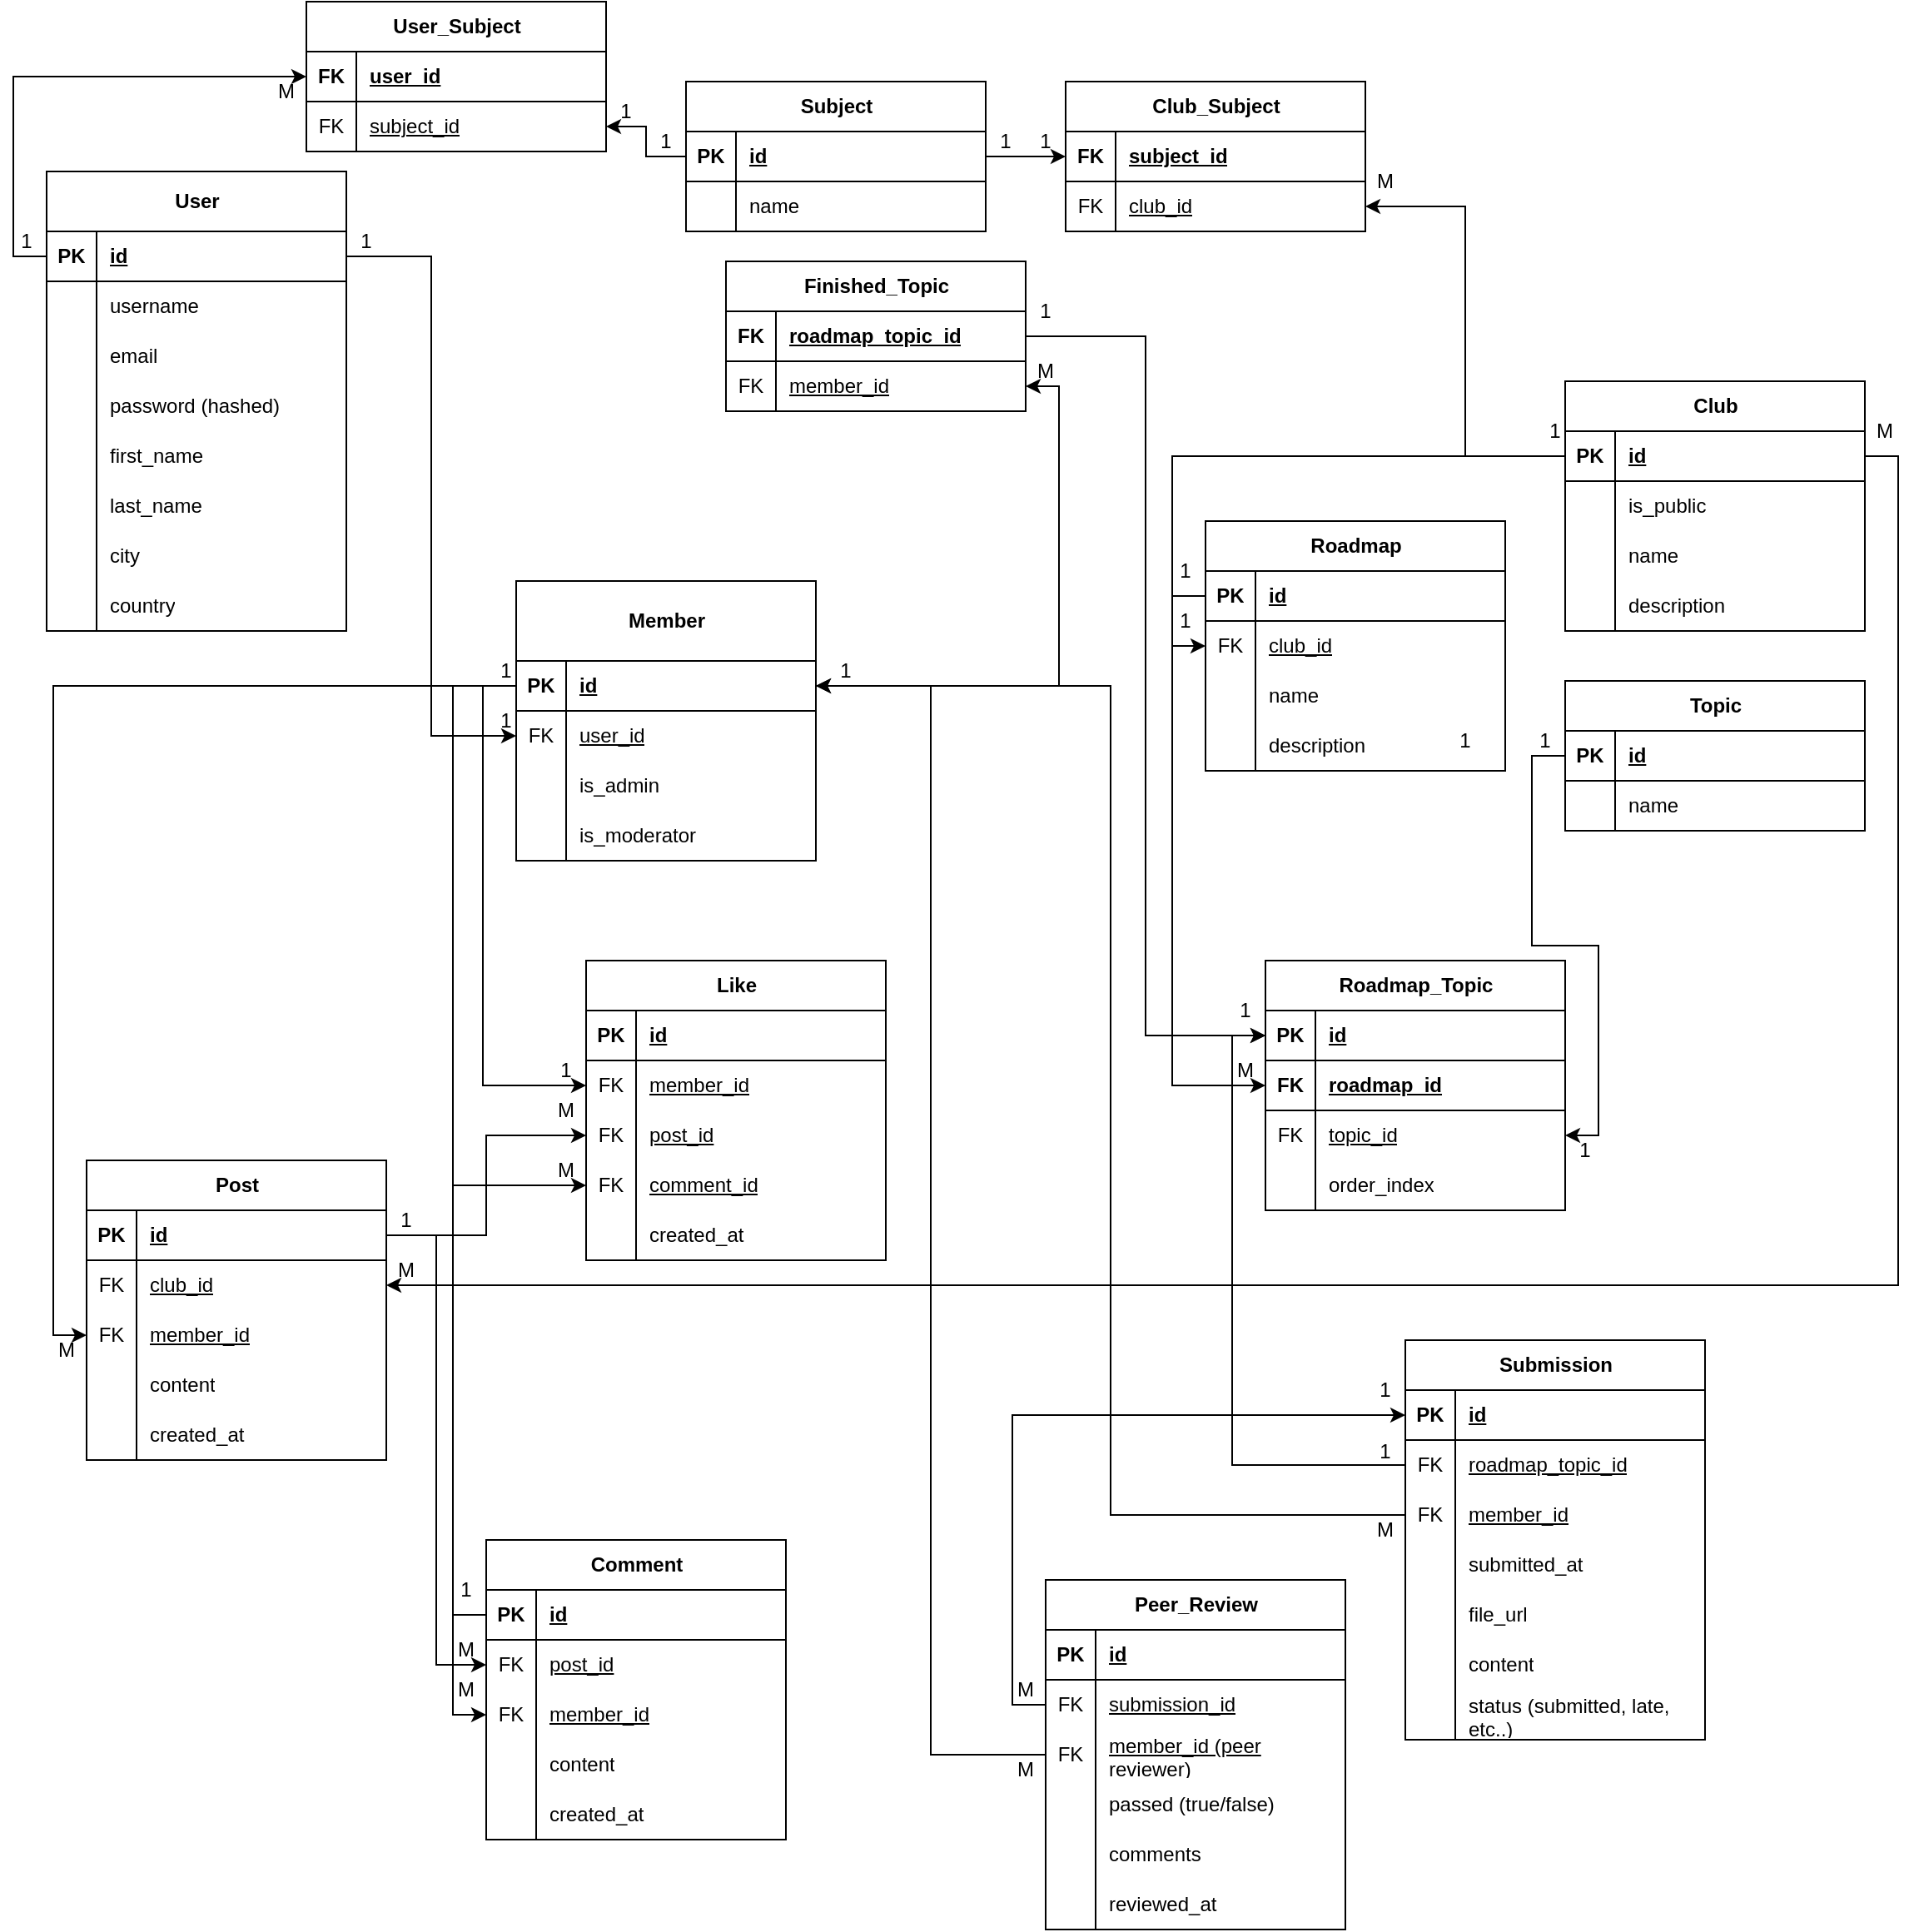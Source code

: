 <mxfile version="24.7.16">
  <diagram name="Page-1" id="wqcJ5Ew4VWphb6yxpX3a">
    <mxGraphModel grid="1" page="1" gridSize="12" guides="1" tooltips="1" connect="1" arrows="1" fold="1" pageScale="1.5" pageWidth="827" pageHeight="1169" math="0" shadow="0">
      <root>
        <mxCell id="0" />
        <mxCell id="1" parent="0" />
        <mxCell id="zAS_YAcotY0NtLGFjQtm-3" value="User" style="shape=table;startSize=36;container=1;collapsible=1;childLayout=tableLayout;fixedRows=1;rowLines=0;fontStyle=1;align=center;resizeLast=1;html=1;" vertex="1" parent="1">
          <mxGeometry x="48" y="114" width="180" height="276" as="geometry" />
        </mxCell>
        <mxCell id="zAS_YAcotY0NtLGFjQtm-4" value="" style="shape=tableRow;horizontal=0;startSize=0;swimlaneHead=0;swimlaneBody=0;fillColor=none;collapsible=0;dropTarget=0;points=[[0,0.5],[1,0.5]];portConstraint=eastwest;top=0;left=0;right=0;bottom=1;" vertex="1" parent="zAS_YAcotY0NtLGFjQtm-3">
          <mxGeometry y="36" width="180" height="30" as="geometry" />
        </mxCell>
        <mxCell id="zAS_YAcotY0NtLGFjQtm-5" value="PK" style="shape=partialRectangle;connectable=0;fillColor=none;top=0;left=0;bottom=0;right=0;fontStyle=1;overflow=hidden;whiteSpace=wrap;html=1;" vertex="1" parent="zAS_YAcotY0NtLGFjQtm-4">
          <mxGeometry width="30" height="30" as="geometry">
            <mxRectangle width="30" height="30" as="alternateBounds" />
          </mxGeometry>
        </mxCell>
        <mxCell id="zAS_YAcotY0NtLGFjQtm-6" value="id" style="shape=partialRectangle;connectable=0;fillColor=none;top=0;left=0;bottom=0;right=0;align=left;spacingLeft=6;fontStyle=5;overflow=hidden;whiteSpace=wrap;html=1;" vertex="1" parent="zAS_YAcotY0NtLGFjQtm-4">
          <mxGeometry x="30" width="150" height="30" as="geometry">
            <mxRectangle width="150" height="30" as="alternateBounds" />
          </mxGeometry>
        </mxCell>
        <mxCell id="zAS_YAcotY0NtLGFjQtm-7" value="" style="shape=tableRow;horizontal=0;startSize=0;swimlaneHead=0;swimlaneBody=0;fillColor=none;collapsible=0;dropTarget=0;points=[[0,0.5],[1,0.5]];portConstraint=eastwest;top=0;left=0;right=0;bottom=0;" vertex="1" parent="zAS_YAcotY0NtLGFjQtm-3">
          <mxGeometry y="66" width="180" height="30" as="geometry" />
        </mxCell>
        <mxCell id="zAS_YAcotY0NtLGFjQtm-8" value="" style="shape=partialRectangle;connectable=0;fillColor=none;top=0;left=0;bottom=0;right=0;editable=1;overflow=hidden;whiteSpace=wrap;html=1;" vertex="1" parent="zAS_YAcotY0NtLGFjQtm-7">
          <mxGeometry width="30" height="30" as="geometry">
            <mxRectangle width="30" height="30" as="alternateBounds" />
          </mxGeometry>
        </mxCell>
        <mxCell id="zAS_YAcotY0NtLGFjQtm-9" value="username" style="shape=partialRectangle;connectable=0;fillColor=none;top=0;left=0;bottom=0;right=0;align=left;spacingLeft=6;overflow=hidden;whiteSpace=wrap;html=1;" vertex="1" parent="zAS_YAcotY0NtLGFjQtm-7">
          <mxGeometry x="30" width="150" height="30" as="geometry">
            <mxRectangle width="150" height="30" as="alternateBounds" />
          </mxGeometry>
        </mxCell>
        <mxCell id="zAS_YAcotY0NtLGFjQtm-10" value="" style="shape=tableRow;horizontal=0;startSize=0;swimlaneHead=0;swimlaneBody=0;fillColor=none;collapsible=0;dropTarget=0;points=[[0,0.5],[1,0.5]];portConstraint=eastwest;top=0;left=0;right=0;bottom=0;" vertex="1" parent="zAS_YAcotY0NtLGFjQtm-3">
          <mxGeometry y="96" width="180" height="30" as="geometry" />
        </mxCell>
        <mxCell id="zAS_YAcotY0NtLGFjQtm-11" value="" style="shape=partialRectangle;connectable=0;fillColor=none;top=0;left=0;bottom=0;right=0;editable=1;overflow=hidden;whiteSpace=wrap;html=1;" vertex="1" parent="zAS_YAcotY0NtLGFjQtm-10">
          <mxGeometry width="30" height="30" as="geometry">
            <mxRectangle width="30" height="30" as="alternateBounds" />
          </mxGeometry>
        </mxCell>
        <mxCell id="zAS_YAcotY0NtLGFjQtm-12" value="email" style="shape=partialRectangle;connectable=0;fillColor=none;top=0;left=0;bottom=0;right=0;align=left;spacingLeft=6;overflow=hidden;whiteSpace=wrap;html=1;" vertex="1" parent="zAS_YAcotY0NtLGFjQtm-10">
          <mxGeometry x="30" width="150" height="30" as="geometry">
            <mxRectangle width="150" height="30" as="alternateBounds" />
          </mxGeometry>
        </mxCell>
        <mxCell id="zAS_YAcotY0NtLGFjQtm-13" value="" style="shape=tableRow;horizontal=0;startSize=0;swimlaneHead=0;swimlaneBody=0;fillColor=none;collapsible=0;dropTarget=0;points=[[0,0.5],[1,0.5]];portConstraint=eastwest;top=0;left=0;right=0;bottom=0;" vertex="1" parent="zAS_YAcotY0NtLGFjQtm-3">
          <mxGeometry y="126" width="180" height="30" as="geometry" />
        </mxCell>
        <mxCell id="zAS_YAcotY0NtLGFjQtm-14" value="" style="shape=partialRectangle;connectable=0;fillColor=none;top=0;left=0;bottom=0;right=0;editable=1;overflow=hidden;whiteSpace=wrap;html=1;" vertex="1" parent="zAS_YAcotY0NtLGFjQtm-13">
          <mxGeometry width="30" height="30" as="geometry">
            <mxRectangle width="30" height="30" as="alternateBounds" />
          </mxGeometry>
        </mxCell>
        <mxCell id="zAS_YAcotY0NtLGFjQtm-15" value="password (hashed)" style="shape=partialRectangle;connectable=0;fillColor=none;top=0;left=0;bottom=0;right=0;align=left;spacingLeft=6;overflow=hidden;whiteSpace=wrap;html=1;" vertex="1" parent="zAS_YAcotY0NtLGFjQtm-13">
          <mxGeometry x="30" width="150" height="30" as="geometry">
            <mxRectangle width="150" height="30" as="alternateBounds" />
          </mxGeometry>
        </mxCell>
        <mxCell id="zAS_YAcotY0NtLGFjQtm-16" value="" style="shape=tableRow;horizontal=0;startSize=0;swimlaneHead=0;swimlaneBody=0;fillColor=none;collapsible=0;dropTarget=0;points=[[0,0.5],[1,0.5]];portConstraint=eastwest;top=0;left=0;right=0;bottom=0;" vertex="1" parent="zAS_YAcotY0NtLGFjQtm-3">
          <mxGeometry y="156" width="180" height="30" as="geometry" />
        </mxCell>
        <mxCell id="zAS_YAcotY0NtLGFjQtm-17" value="" style="shape=partialRectangle;connectable=0;fillColor=none;top=0;left=0;bottom=0;right=0;editable=1;overflow=hidden;whiteSpace=wrap;html=1;" vertex="1" parent="zAS_YAcotY0NtLGFjQtm-16">
          <mxGeometry width="30" height="30" as="geometry">
            <mxRectangle width="30" height="30" as="alternateBounds" />
          </mxGeometry>
        </mxCell>
        <mxCell id="zAS_YAcotY0NtLGFjQtm-18" value="first_name" style="shape=partialRectangle;connectable=0;fillColor=none;top=0;left=0;bottom=0;right=0;align=left;spacingLeft=6;overflow=hidden;whiteSpace=wrap;html=1;" vertex="1" parent="zAS_YAcotY0NtLGFjQtm-16">
          <mxGeometry x="30" width="150" height="30" as="geometry">
            <mxRectangle width="150" height="30" as="alternateBounds" />
          </mxGeometry>
        </mxCell>
        <mxCell id="zAS_YAcotY0NtLGFjQtm-19" value="" style="shape=tableRow;horizontal=0;startSize=0;swimlaneHead=0;swimlaneBody=0;fillColor=none;collapsible=0;dropTarget=0;points=[[0,0.5],[1,0.5]];portConstraint=eastwest;top=0;left=0;right=0;bottom=0;" vertex="1" parent="zAS_YAcotY0NtLGFjQtm-3">
          <mxGeometry y="186" width="180" height="30" as="geometry" />
        </mxCell>
        <mxCell id="zAS_YAcotY0NtLGFjQtm-20" value="" style="shape=partialRectangle;connectable=0;fillColor=none;top=0;left=0;bottom=0;right=0;editable=1;overflow=hidden;whiteSpace=wrap;html=1;" vertex="1" parent="zAS_YAcotY0NtLGFjQtm-19">
          <mxGeometry width="30" height="30" as="geometry">
            <mxRectangle width="30" height="30" as="alternateBounds" />
          </mxGeometry>
        </mxCell>
        <mxCell id="zAS_YAcotY0NtLGFjQtm-21" value="last_name" style="shape=partialRectangle;connectable=0;fillColor=none;top=0;left=0;bottom=0;right=0;align=left;spacingLeft=6;overflow=hidden;whiteSpace=wrap;html=1;" vertex="1" parent="zAS_YAcotY0NtLGFjQtm-19">
          <mxGeometry x="30" width="150" height="30" as="geometry">
            <mxRectangle width="150" height="30" as="alternateBounds" />
          </mxGeometry>
        </mxCell>
        <mxCell id="zAS_YAcotY0NtLGFjQtm-22" value="" style="shape=tableRow;horizontal=0;startSize=0;swimlaneHead=0;swimlaneBody=0;fillColor=none;collapsible=0;dropTarget=0;points=[[0,0.5],[1,0.5]];portConstraint=eastwest;top=0;left=0;right=0;bottom=0;" vertex="1" parent="zAS_YAcotY0NtLGFjQtm-3">
          <mxGeometry y="216" width="180" height="30" as="geometry" />
        </mxCell>
        <mxCell id="zAS_YAcotY0NtLGFjQtm-23" value="" style="shape=partialRectangle;connectable=0;fillColor=none;top=0;left=0;bottom=0;right=0;editable=1;overflow=hidden;whiteSpace=wrap;html=1;" vertex="1" parent="zAS_YAcotY0NtLGFjQtm-22">
          <mxGeometry width="30" height="30" as="geometry">
            <mxRectangle width="30" height="30" as="alternateBounds" />
          </mxGeometry>
        </mxCell>
        <mxCell id="zAS_YAcotY0NtLGFjQtm-24" value="city" style="shape=partialRectangle;connectable=0;fillColor=none;top=0;left=0;bottom=0;right=0;align=left;spacingLeft=6;overflow=hidden;whiteSpace=wrap;html=1;" vertex="1" parent="zAS_YAcotY0NtLGFjQtm-22">
          <mxGeometry x="30" width="150" height="30" as="geometry">
            <mxRectangle width="150" height="30" as="alternateBounds" />
          </mxGeometry>
        </mxCell>
        <mxCell id="zAS_YAcotY0NtLGFjQtm-25" value="" style="shape=tableRow;horizontal=0;startSize=0;swimlaneHead=0;swimlaneBody=0;fillColor=none;collapsible=0;dropTarget=0;points=[[0,0.5],[1,0.5]];portConstraint=eastwest;top=0;left=0;right=0;bottom=0;" vertex="1" parent="zAS_YAcotY0NtLGFjQtm-3">
          <mxGeometry y="246" width="180" height="30" as="geometry" />
        </mxCell>
        <mxCell id="zAS_YAcotY0NtLGFjQtm-26" value="" style="shape=partialRectangle;connectable=0;fillColor=none;top=0;left=0;bottom=0;right=0;editable=1;overflow=hidden;whiteSpace=wrap;html=1;" vertex="1" parent="zAS_YAcotY0NtLGFjQtm-25">
          <mxGeometry width="30" height="30" as="geometry">
            <mxRectangle width="30" height="30" as="alternateBounds" />
          </mxGeometry>
        </mxCell>
        <mxCell id="zAS_YAcotY0NtLGFjQtm-27" value="country" style="shape=partialRectangle;connectable=0;fillColor=none;top=0;left=0;bottom=0;right=0;align=left;spacingLeft=6;overflow=hidden;whiteSpace=wrap;html=1;" vertex="1" parent="zAS_YAcotY0NtLGFjQtm-25">
          <mxGeometry x="30" width="150" height="30" as="geometry">
            <mxRectangle width="150" height="30" as="alternateBounds" />
          </mxGeometry>
        </mxCell>
        <mxCell id="zAS_YAcotY0NtLGFjQtm-28" value="Club" style="shape=table;startSize=30;container=1;collapsible=1;childLayout=tableLayout;fixedRows=1;rowLines=0;fontStyle=1;align=center;resizeLast=1;html=1;" vertex="1" parent="1">
          <mxGeometry x="960" y="240" width="180" height="150" as="geometry" />
        </mxCell>
        <mxCell id="zAS_YAcotY0NtLGFjQtm-29" value="" style="shape=tableRow;horizontal=0;startSize=0;swimlaneHead=0;swimlaneBody=0;fillColor=none;collapsible=0;dropTarget=0;points=[[0,0.5],[1,0.5]];portConstraint=eastwest;top=0;left=0;right=0;bottom=1;" vertex="1" parent="zAS_YAcotY0NtLGFjQtm-28">
          <mxGeometry y="30" width="180" height="30" as="geometry" />
        </mxCell>
        <mxCell id="zAS_YAcotY0NtLGFjQtm-30" value="PK" style="shape=partialRectangle;connectable=0;fillColor=none;top=0;left=0;bottom=0;right=0;fontStyle=1;overflow=hidden;whiteSpace=wrap;html=1;" vertex="1" parent="zAS_YAcotY0NtLGFjQtm-29">
          <mxGeometry width="30" height="30" as="geometry">
            <mxRectangle width="30" height="30" as="alternateBounds" />
          </mxGeometry>
        </mxCell>
        <mxCell id="zAS_YAcotY0NtLGFjQtm-31" value="id" style="shape=partialRectangle;connectable=0;fillColor=none;top=0;left=0;bottom=0;right=0;align=left;spacingLeft=6;fontStyle=5;overflow=hidden;whiteSpace=wrap;html=1;" vertex="1" parent="zAS_YAcotY0NtLGFjQtm-29">
          <mxGeometry x="30" width="150" height="30" as="geometry">
            <mxRectangle width="150" height="30" as="alternateBounds" />
          </mxGeometry>
        </mxCell>
        <mxCell id="zAS_YAcotY0NtLGFjQtm-32" value="" style="shape=tableRow;horizontal=0;startSize=0;swimlaneHead=0;swimlaneBody=0;fillColor=none;collapsible=0;dropTarget=0;points=[[0,0.5],[1,0.5]];portConstraint=eastwest;top=0;left=0;right=0;bottom=0;" vertex="1" parent="zAS_YAcotY0NtLGFjQtm-28">
          <mxGeometry y="60" width="180" height="30" as="geometry" />
        </mxCell>
        <mxCell id="zAS_YAcotY0NtLGFjQtm-33" value="" style="shape=partialRectangle;connectable=0;fillColor=none;top=0;left=0;bottom=0;right=0;editable=1;overflow=hidden;whiteSpace=wrap;html=1;" vertex="1" parent="zAS_YAcotY0NtLGFjQtm-32">
          <mxGeometry width="30" height="30" as="geometry">
            <mxRectangle width="30" height="30" as="alternateBounds" />
          </mxGeometry>
        </mxCell>
        <mxCell id="zAS_YAcotY0NtLGFjQtm-34" value="is_public" style="shape=partialRectangle;connectable=0;fillColor=none;top=0;left=0;bottom=0;right=0;align=left;spacingLeft=6;overflow=hidden;whiteSpace=wrap;html=1;" vertex="1" parent="zAS_YAcotY0NtLGFjQtm-32">
          <mxGeometry x="30" width="150" height="30" as="geometry">
            <mxRectangle width="150" height="30" as="alternateBounds" />
          </mxGeometry>
        </mxCell>
        <mxCell id="zAS_YAcotY0NtLGFjQtm-41" value="" style="shape=tableRow;horizontal=0;startSize=0;swimlaneHead=0;swimlaneBody=0;fillColor=none;collapsible=0;dropTarget=0;points=[[0,0.5],[1,0.5]];portConstraint=eastwest;top=0;left=0;right=0;bottom=0;" vertex="1" parent="zAS_YAcotY0NtLGFjQtm-28">
          <mxGeometry y="90" width="180" height="30" as="geometry" />
        </mxCell>
        <mxCell id="zAS_YAcotY0NtLGFjQtm-42" value="" style="shape=partialRectangle;connectable=0;fillColor=none;top=0;left=0;bottom=0;right=0;editable=1;overflow=hidden;whiteSpace=wrap;html=1;" vertex="1" parent="zAS_YAcotY0NtLGFjQtm-41">
          <mxGeometry width="30" height="30" as="geometry">
            <mxRectangle width="30" height="30" as="alternateBounds" />
          </mxGeometry>
        </mxCell>
        <mxCell id="zAS_YAcotY0NtLGFjQtm-43" value="name" style="shape=partialRectangle;connectable=0;fillColor=none;top=0;left=0;bottom=0;right=0;align=left;spacingLeft=6;overflow=hidden;whiteSpace=wrap;html=1;" vertex="1" parent="zAS_YAcotY0NtLGFjQtm-41">
          <mxGeometry x="30" width="150" height="30" as="geometry">
            <mxRectangle width="150" height="30" as="alternateBounds" />
          </mxGeometry>
        </mxCell>
        <mxCell id="zAS_YAcotY0NtLGFjQtm-38" value="" style="shape=tableRow;horizontal=0;startSize=0;swimlaneHead=0;swimlaneBody=0;fillColor=none;collapsible=0;dropTarget=0;points=[[0,0.5],[1,0.5]];portConstraint=eastwest;top=0;left=0;right=0;bottom=0;" vertex="1" parent="zAS_YAcotY0NtLGFjQtm-28">
          <mxGeometry y="120" width="180" height="30" as="geometry" />
        </mxCell>
        <mxCell id="zAS_YAcotY0NtLGFjQtm-39" value="" style="shape=partialRectangle;connectable=0;fillColor=none;top=0;left=0;bottom=0;right=0;editable=1;overflow=hidden;whiteSpace=wrap;html=1;" vertex="1" parent="zAS_YAcotY0NtLGFjQtm-38">
          <mxGeometry width="30" height="30" as="geometry">
            <mxRectangle width="30" height="30" as="alternateBounds" />
          </mxGeometry>
        </mxCell>
        <mxCell id="zAS_YAcotY0NtLGFjQtm-40" value="description" style="shape=partialRectangle;connectable=0;fillColor=none;top=0;left=0;bottom=0;right=0;align=left;spacingLeft=6;overflow=hidden;whiteSpace=wrap;html=1;" vertex="1" parent="zAS_YAcotY0NtLGFjQtm-38">
          <mxGeometry x="30" width="150" height="30" as="geometry">
            <mxRectangle width="150" height="30" as="alternateBounds" />
          </mxGeometry>
        </mxCell>
        <mxCell id="zAS_YAcotY0NtLGFjQtm-44" value="Topic" style="shape=table;startSize=30;container=1;collapsible=1;childLayout=tableLayout;fixedRows=1;rowLines=0;fontStyle=1;align=center;resizeLast=1;html=1;" vertex="1" parent="1">
          <mxGeometry x="960" y="420" width="180" height="90" as="geometry" />
        </mxCell>
        <mxCell id="zAS_YAcotY0NtLGFjQtm-45" value="" style="shape=tableRow;horizontal=0;startSize=0;swimlaneHead=0;swimlaneBody=0;fillColor=none;collapsible=0;dropTarget=0;points=[[0,0.5],[1,0.5]];portConstraint=eastwest;top=0;left=0;right=0;bottom=1;" vertex="1" parent="zAS_YAcotY0NtLGFjQtm-44">
          <mxGeometry y="30" width="180" height="30" as="geometry" />
        </mxCell>
        <mxCell id="zAS_YAcotY0NtLGFjQtm-46" value="PK" style="shape=partialRectangle;connectable=0;fillColor=none;top=0;left=0;bottom=0;right=0;fontStyle=1;overflow=hidden;whiteSpace=wrap;html=1;" vertex="1" parent="zAS_YAcotY0NtLGFjQtm-45">
          <mxGeometry width="30" height="30" as="geometry">
            <mxRectangle width="30" height="30" as="alternateBounds" />
          </mxGeometry>
        </mxCell>
        <mxCell id="zAS_YAcotY0NtLGFjQtm-47" value="id" style="shape=partialRectangle;connectable=0;fillColor=none;top=0;left=0;bottom=0;right=0;align=left;spacingLeft=6;fontStyle=5;overflow=hidden;whiteSpace=wrap;html=1;" vertex="1" parent="zAS_YAcotY0NtLGFjQtm-45">
          <mxGeometry x="30" width="150" height="30" as="geometry">
            <mxRectangle width="150" height="30" as="alternateBounds" />
          </mxGeometry>
        </mxCell>
        <mxCell id="zAS_YAcotY0NtLGFjQtm-48" value="" style="shape=tableRow;horizontal=0;startSize=0;swimlaneHead=0;swimlaneBody=0;fillColor=none;collapsible=0;dropTarget=0;points=[[0,0.5],[1,0.5]];portConstraint=eastwest;top=0;left=0;right=0;bottom=0;" vertex="1" parent="zAS_YAcotY0NtLGFjQtm-44">
          <mxGeometry y="60" width="180" height="30" as="geometry" />
        </mxCell>
        <mxCell id="zAS_YAcotY0NtLGFjQtm-49" value="" style="shape=partialRectangle;connectable=0;fillColor=none;top=0;left=0;bottom=0;right=0;editable=1;overflow=hidden;whiteSpace=wrap;html=1;" vertex="1" parent="zAS_YAcotY0NtLGFjQtm-48">
          <mxGeometry width="30" height="30" as="geometry">
            <mxRectangle width="30" height="30" as="alternateBounds" />
          </mxGeometry>
        </mxCell>
        <mxCell id="zAS_YAcotY0NtLGFjQtm-50" value="name" style="shape=partialRectangle;connectable=0;fillColor=none;top=0;left=0;bottom=0;right=0;align=left;spacingLeft=6;overflow=hidden;whiteSpace=wrap;html=1;" vertex="1" parent="zAS_YAcotY0NtLGFjQtm-48">
          <mxGeometry x="30" width="150" height="30" as="geometry">
            <mxRectangle width="150" height="30" as="alternateBounds" />
          </mxGeometry>
        </mxCell>
        <mxCell id="zAS_YAcotY0NtLGFjQtm-70" value="Member" style="shape=table;startSize=48;container=1;collapsible=1;childLayout=tableLayout;fixedRows=1;rowLines=0;fontStyle=1;align=center;resizeLast=1;html=1;" vertex="1" parent="1">
          <mxGeometry x="330" y="360" width="180" height="168" as="geometry" />
        </mxCell>
        <mxCell id="zAS_YAcotY0NtLGFjQtm-71" value="" style="shape=tableRow;horizontal=0;startSize=0;swimlaneHead=0;swimlaneBody=0;fillColor=none;collapsible=0;dropTarget=0;points=[[0,0.5],[1,0.5]];portConstraint=eastwest;top=0;left=0;right=0;bottom=1;" vertex="1" parent="zAS_YAcotY0NtLGFjQtm-70">
          <mxGeometry y="48" width="180" height="30" as="geometry" />
        </mxCell>
        <mxCell id="zAS_YAcotY0NtLGFjQtm-72" value="PK" style="shape=partialRectangle;connectable=0;fillColor=none;top=0;left=0;bottom=0;right=0;fontStyle=1;overflow=hidden;whiteSpace=wrap;html=1;" vertex="1" parent="zAS_YAcotY0NtLGFjQtm-71">
          <mxGeometry width="30" height="30" as="geometry">
            <mxRectangle width="30" height="30" as="alternateBounds" />
          </mxGeometry>
        </mxCell>
        <mxCell id="zAS_YAcotY0NtLGFjQtm-73" value="id" style="shape=partialRectangle;connectable=0;fillColor=none;top=0;left=0;bottom=0;right=0;align=left;spacingLeft=6;fontStyle=5;overflow=hidden;whiteSpace=wrap;html=1;" vertex="1" parent="zAS_YAcotY0NtLGFjQtm-71">
          <mxGeometry x="30" width="150" height="30" as="geometry">
            <mxRectangle width="150" height="30" as="alternateBounds" />
          </mxGeometry>
        </mxCell>
        <mxCell id="zAS_YAcotY0NtLGFjQtm-74" value="" style="shape=tableRow;horizontal=0;startSize=0;swimlaneHead=0;swimlaneBody=0;fillColor=none;collapsible=0;dropTarget=0;points=[[0,0.5],[1,0.5]];portConstraint=eastwest;top=0;left=0;right=0;bottom=0;" vertex="1" parent="zAS_YAcotY0NtLGFjQtm-70">
          <mxGeometry y="78" width="180" height="30" as="geometry" />
        </mxCell>
        <mxCell id="zAS_YAcotY0NtLGFjQtm-75" value="FK" style="shape=partialRectangle;connectable=0;fillColor=none;top=0;left=0;bottom=0;right=0;editable=1;overflow=hidden;whiteSpace=wrap;html=1;" vertex="1" parent="zAS_YAcotY0NtLGFjQtm-74">
          <mxGeometry width="30" height="30" as="geometry">
            <mxRectangle width="30" height="30" as="alternateBounds" />
          </mxGeometry>
        </mxCell>
        <mxCell id="zAS_YAcotY0NtLGFjQtm-76" value="&lt;u&gt;user_id&lt;/u&gt;" style="shape=partialRectangle;connectable=0;fillColor=none;top=0;left=0;bottom=0;right=0;align=left;spacingLeft=6;overflow=hidden;whiteSpace=wrap;html=1;" vertex="1" parent="zAS_YAcotY0NtLGFjQtm-74">
          <mxGeometry x="30" width="150" height="30" as="geometry">
            <mxRectangle width="150" height="30" as="alternateBounds" />
          </mxGeometry>
        </mxCell>
        <mxCell id="zAS_YAcotY0NtLGFjQtm-171" value="" style="shape=tableRow;horizontal=0;startSize=0;swimlaneHead=0;swimlaneBody=0;fillColor=none;collapsible=0;dropTarget=0;points=[[0,0.5],[1,0.5]];portConstraint=eastwest;top=0;left=0;right=0;bottom=0;" vertex="1" parent="zAS_YAcotY0NtLGFjQtm-70">
          <mxGeometry y="108" width="180" height="30" as="geometry" />
        </mxCell>
        <mxCell id="zAS_YAcotY0NtLGFjQtm-172" value="" style="shape=partialRectangle;connectable=0;fillColor=none;top=0;left=0;bottom=0;right=0;editable=1;overflow=hidden;whiteSpace=wrap;html=1;" vertex="1" parent="zAS_YAcotY0NtLGFjQtm-171">
          <mxGeometry width="30" height="30" as="geometry">
            <mxRectangle width="30" height="30" as="alternateBounds" />
          </mxGeometry>
        </mxCell>
        <mxCell id="zAS_YAcotY0NtLGFjQtm-173" value="is_admin" style="shape=partialRectangle;connectable=0;fillColor=none;top=0;left=0;bottom=0;right=0;align=left;spacingLeft=6;overflow=hidden;whiteSpace=wrap;html=1;" vertex="1" parent="zAS_YAcotY0NtLGFjQtm-171">
          <mxGeometry x="30" width="150" height="30" as="geometry">
            <mxRectangle width="150" height="30" as="alternateBounds" />
          </mxGeometry>
        </mxCell>
        <mxCell id="zAS_YAcotY0NtLGFjQtm-77" value="" style="shape=tableRow;horizontal=0;startSize=0;swimlaneHead=0;swimlaneBody=0;fillColor=none;collapsible=0;dropTarget=0;points=[[0,0.5],[1,0.5]];portConstraint=eastwest;top=0;left=0;right=0;bottom=0;" vertex="1" parent="zAS_YAcotY0NtLGFjQtm-70">
          <mxGeometry y="138" width="180" height="30" as="geometry" />
        </mxCell>
        <mxCell id="zAS_YAcotY0NtLGFjQtm-78" value="" style="shape=partialRectangle;connectable=0;fillColor=none;top=0;left=0;bottom=0;right=0;editable=1;overflow=hidden;whiteSpace=wrap;html=1;" vertex="1" parent="zAS_YAcotY0NtLGFjQtm-77">
          <mxGeometry width="30" height="30" as="geometry">
            <mxRectangle width="30" height="30" as="alternateBounds" />
          </mxGeometry>
        </mxCell>
        <mxCell id="zAS_YAcotY0NtLGFjQtm-79" value="is_moderator" style="shape=partialRectangle;connectable=0;fillColor=none;top=0;left=0;bottom=0;right=0;align=left;spacingLeft=6;overflow=hidden;whiteSpace=wrap;html=1;" vertex="1" parent="zAS_YAcotY0NtLGFjQtm-77">
          <mxGeometry x="30" width="150" height="30" as="geometry">
            <mxRectangle width="150" height="30" as="alternateBounds" />
          </mxGeometry>
        </mxCell>
        <mxCell id="zAS_YAcotY0NtLGFjQtm-83" value="User_Subject" style="shape=table;startSize=30;container=1;collapsible=1;childLayout=tableLayout;fixedRows=1;rowLines=0;fontStyle=1;align=center;resizeLast=1;html=1;" vertex="1" parent="1">
          <mxGeometry x="204" y="12" width="180" height="90" as="geometry" />
        </mxCell>
        <mxCell id="zAS_YAcotY0NtLGFjQtm-84" value="" style="shape=tableRow;horizontal=0;startSize=0;swimlaneHead=0;swimlaneBody=0;fillColor=none;collapsible=0;dropTarget=0;points=[[0,0.5],[1,0.5]];portConstraint=eastwest;top=0;left=0;right=0;bottom=1;" vertex="1" parent="zAS_YAcotY0NtLGFjQtm-83">
          <mxGeometry y="30" width="180" height="30" as="geometry" />
        </mxCell>
        <mxCell id="zAS_YAcotY0NtLGFjQtm-85" value="FK" style="shape=partialRectangle;connectable=0;fillColor=none;top=0;left=0;bottom=0;right=0;fontStyle=1;overflow=hidden;whiteSpace=wrap;html=1;" vertex="1" parent="zAS_YAcotY0NtLGFjQtm-84">
          <mxGeometry width="30" height="30" as="geometry">
            <mxRectangle width="30" height="30" as="alternateBounds" />
          </mxGeometry>
        </mxCell>
        <mxCell id="zAS_YAcotY0NtLGFjQtm-86" value="user_id" style="shape=partialRectangle;connectable=0;fillColor=none;top=0;left=0;bottom=0;right=0;align=left;spacingLeft=6;fontStyle=5;overflow=hidden;whiteSpace=wrap;html=1;" vertex="1" parent="zAS_YAcotY0NtLGFjQtm-84">
          <mxGeometry x="30" width="150" height="30" as="geometry">
            <mxRectangle width="150" height="30" as="alternateBounds" />
          </mxGeometry>
        </mxCell>
        <mxCell id="zAS_YAcotY0NtLGFjQtm-87" value="" style="shape=tableRow;horizontal=0;startSize=0;swimlaneHead=0;swimlaneBody=0;fillColor=none;collapsible=0;dropTarget=0;points=[[0,0.5],[1,0.5]];portConstraint=eastwest;top=0;left=0;right=0;bottom=0;" vertex="1" parent="zAS_YAcotY0NtLGFjQtm-83">
          <mxGeometry y="60" width="180" height="30" as="geometry" />
        </mxCell>
        <mxCell id="zAS_YAcotY0NtLGFjQtm-88" value="FK" style="shape=partialRectangle;connectable=0;fillColor=none;top=0;left=0;bottom=0;right=0;editable=1;overflow=hidden;whiteSpace=wrap;html=1;" vertex="1" parent="zAS_YAcotY0NtLGFjQtm-87">
          <mxGeometry width="30" height="30" as="geometry">
            <mxRectangle width="30" height="30" as="alternateBounds" />
          </mxGeometry>
        </mxCell>
        <mxCell id="zAS_YAcotY0NtLGFjQtm-89" value="&lt;u&gt;subject_id&lt;/u&gt;" style="shape=partialRectangle;connectable=0;fillColor=none;top=0;left=0;bottom=0;right=0;align=left;spacingLeft=6;overflow=hidden;whiteSpace=wrap;html=1;" vertex="1" parent="zAS_YAcotY0NtLGFjQtm-87">
          <mxGeometry x="30" width="150" height="30" as="geometry">
            <mxRectangle width="150" height="30" as="alternateBounds" />
          </mxGeometry>
        </mxCell>
        <mxCell id="zAS_YAcotY0NtLGFjQtm-96" value="Subject" style="shape=table;startSize=30;container=1;collapsible=1;childLayout=tableLayout;fixedRows=1;rowLines=0;fontStyle=1;align=center;resizeLast=1;html=1;" vertex="1" parent="1">
          <mxGeometry x="432" y="60" width="180" height="90" as="geometry" />
        </mxCell>
        <mxCell id="zAS_YAcotY0NtLGFjQtm-97" value="" style="shape=tableRow;horizontal=0;startSize=0;swimlaneHead=0;swimlaneBody=0;fillColor=none;collapsible=0;dropTarget=0;points=[[0,0.5],[1,0.5]];portConstraint=eastwest;top=0;left=0;right=0;bottom=1;" vertex="1" parent="zAS_YAcotY0NtLGFjQtm-96">
          <mxGeometry y="30" width="180" height="30" as="geometry" />
        </mxCell>
        <mxCell id="zAS_YAcotY0NtLGFjQtm-98" value="PK" style="shape=partialRectangle;connectable=0;fillColor=none;top=0;left=0;bottom=0;right=0;fontStyle=1;overflow=hidden;whiteSpace=wrap;html=1;" vertex="1" parent="zAS_YAcotY0NtLGFjQtm-97">
          <mxGeometry width="30" height="30" as="geometry">
            <mxRectangle width="30" height="30" as="alternateBounds" />
          </mxGeometry>
        </mxCell>
        <mxCell id="zAS_YAcotY0NtLGFjQtm-99" value="id" style="shape=partialRectangle;connectable=0;fillColor=none;top=0;left=0;bottom=0;right=0;align=left;spacingLeft=6;fontStyle=5;overflow=hidden;whiteSpace=wrap;html=1;" vertex="1" parent="zAS_YAcotY0NtLGFjQtm-97">
          <mxGeometry x="30" width="150" height="30" as="geometry">
            <mxRectangle width="150" height="30" as="alternateBounds" />
          </mxGeometry>
        </mxCell>
        <mxCell id="zAS_YAcotY0NtLGFjQtm-100" value="" style="shape=tableRow;horizontal=0;startSize=0;swimlaneHead=0;swimlaneBody=0;fillColor=none;collapsible=0;dropTarget=0;points=[[0,0.5],[1,0.5]];portConstraint=eastwest;top=0;left=0;right=0;bottom=0;" vertex="1" parent="zAS_YAcotY0NtLGFjQtm-96">
          <mxGeometry y="60" width="180" height="30" as="geometry" />
        </mxCell>
        <mxCell id="zAS_YAcotY0NtLGFjQtm-101" value="" style="shape=partialRectangle;connectable=0;fillColor=none;top=0;left=0;bottom=0;right=0;editable=1;overflow=hidden;whiteSpace=wrap;html=1;" vertex="1" parent="zAS_YAcotY0NtLGFjQtm-100">
          <mxGeometry width="30" height="30" as="geometry">
            <mxRectangle width="30" height="30" as="alternateBounds" />
          </mxGeometry>
        </mxCell>
        <mxCell id="zAS_YAcotY0NtLGFjQtm-102" value="name" style="shape=partialRectangle;connectable=0;fillColor=none;top=0;left=0;bottom=0;right=0;align=left;spacingLeft=6;overflow=hidden;whiteSpace=wrap;html=1;" vertex="1" parent="zAS_YAcotY0NtLGFjQtm-100">
          <mxGeometry x="30" width="150" height="30" as="geometry">
            <mxRectangle width="150" height="30" as="alternateBounds" />
          </mxGeometry>
        </mxCell>
        <mxCell id="zAS_YAcotY0NtLGFjQtm-112" value="Club_Subject" style="shape=table;startSize=30;container=1;collapsible=1;childLayout=tableLayout;fixedRows=1;rowLines=0;fontStyle=1;align=center;resizeLast=1;html=1;" vertex="1" parent="1">
          <mxGeometry x="660" y="60" width="180" height="90" as="geometry" />
        </mxCell>
        <mxCell id="zAS_YAcotY0NtLGFjQtm-113" value="" style="shape=tableRow;horizontal=0;startSize=0;swimlaneHead=0;swimlaneBody=0;fillColor=none;collapsible=0;dropTarget=0;points=[[0,0.5],[1,0.5]];portConstraint=eastwest;top=0;left=0;right=0;bottom=1;" vertex="1" parent="zAS_YAcotY0NtLGFjQtm-112">
          <mxGeometry y="30" width="180" height="30" as="geometry" />
        </mxCell>
        <mxCell id="zAS_YAcotY0NtLGFjQtm-114" value="FK" style="shape=partialRectangle;connectable=0;fillColor=none;top=0;left=0;bottom=0;right=0;fontStyle=1;overflow=hidden;whiteSpace=wrap;html=1;" vertex="1" parent="zAS_YAcotY0NtLGFjQtm-113">
          <mxGeometry width="30" height="30" as="geometry">
            <mxRectangle width="30" height="30" as="alternateBounds" />
          </mxGeometry>
        </mxCell>
        <mxCell id="zAS_YAcotY0NtLGFjQtm-115" value="subject_id" style="shape=partialRectangle;connectable=0;fillColor=none;top=0;left=0;bottom=0;right=0;align=left;spacingLeft=6;fontStyle=5;overflow=hidden;whiteSpace=wrap;html=1;" vertex="1" parent="zAS_YAcotY0NtLGFjQtm-113">
          <mxGeometry x="30" width="150" height="30" as="geometry">
            <mxRectangle width="150" height="30" as="alternateBounds" />
          </mxGeometry>
        </mxCell>
        <mxCell id="zAS_YAcotY0NtLGFjQtm-116" value="" style="shape=tableRow;horizontal=0;startSize=0;swimlaneHead=0;swimlaneBody=0;fillColor=none;collapsible=0;dropTarget=0;points=[[0,0.5],[1,0.5]];portConstraint=eastwest;top=0;left=0;right=0;bottom=0;" vertex="1" parent="zAS_YAcotY0NtLGFjQtm-112">
          <mxGeometry y="60" width="180" height="30" as="geometry" />
        </mxCell>
        <mxCell id="zAS_YAcotY0NtLGFjQtm-117" value="FK" style="shape=partialRectangle;connectable=0;fillColor=none;top=0;left=0;bottom=0;right=0;editable=1;overflow=hidden;whiteSpace=wrap;html=1;" vertex="1" parent="zAS_YAcotY0NtLGFjQtm-116">
          <mxGeometry width="30" height="30" as="geometry">
            <mxRectangle width="30" height="30" as="alternateBounds" />
          </mxGeometry>
        </mxCell>
        <mxCell id="zAS_YAcotY0NtLGFjQtm-118" value="&lt;u&gt;club_id&lt;/u&gt;" style="shape=partialRectangle;connectable=0;fillColor=none;top=0;left=0;bottom=0;right=0;align=left;spacingLeft=6;overflow=hidden;whiteSpace=wrap;html=1;" vertex="1" parent="zAS_YAcotY0NtLGFjQtm-116">
          <mxGeometry x="30" width="150" height="30" as="geometry">
            <mxRectangle width="150" height="30" as="alternateBounds" />
          </mxGeometry>
        </mxCell>
        <mxCell id="zAS_YAcotY0NtLGFjQtm-125" value="Roadmap" style="shape=table;startSize=30;container=1;collapsible=1;childLayout=tableLayout;fixedRows=1;rowLines=0;fontStyle=1;align=center;resizeLast=1;html=1;" vertex="1" parent="1">
          <mxGeometry x="744" y="324" width="180" height="150" as="geometry" />
        </mxCell>
        <mxCell id="zAS_YAcotY0NtLGFjQtm-126" value="" style="shape=tableRow;horizontal=0;startSize=0;swimlaneHead=0;swimlaneBody=0;fillColor=none;collapsible=0;dropTarget=0;points=[[0,0.5],[1,0.5]];portConstraint=eastwest;top=0;left=0;right=0;bottom=1;" vertex="1" parent="zAS_YAcotY0NtLGFjQtm-125">
          <mxGeometry y="30" width="180" height="30" as="geometry" />
        </mxCell>
        <mxCell id="zAS_YAcotY0NtLGFjQtm-127" value="PK" style="shape=partialRectangle;connectable=0;fillColor=none;top=0;left=0;bottom=0;right=0;fontStyle=1;overflow=hidden;whiteSpace=wrap;html=1;" vertex="1" parent="zAS_YAcotY0NtLGFjQtm-126">
          <mxGeometry width="30" height="30" as="geometry">
            <mxRectangle width="30" height="30" as="alternateBounds" />
          </mxGeometry>
        </mxCell>
        <mxCell id="zAS_YAcotY0NtLGFjQtm-128" value="id" style="shape=partialRectangle;connectable=0;fillColor=none;top=0;left=0;bottom=0;right=0;align=left;spacingLeft=6;fontStyle=5;overflow=hidden;whiteSpace=wrap;html=1;" vertex="1" parent="zAS_YAcotY0NtLGFjQtm-126">
          <mxGeometry x="30" width="150" height="30" as="geometry">
            <mxRectangle width="150" height="30" as="alternateBounds" />
          </mxGeometry>
        </mxCell>
        <mxCell id="zAS_YAcotY0NtLGFjQtm-129" value="" style="shape=tableRow;horizontal=0;startSize=0;swimlaneHead=0;swimlaneBody=0;fillColor=none;collapsible=0;dropTarget=0;points=[[0,0.5],[1,0.5]];portConstraint=eastwest;top=0;left=0;right=0;bottom=0;" vertex="1" parent="zAS_YAcotY0NtLGFjQtm-125">
          <mxGeometry y="60" width="180" height="30" as="geometry" />
        </mxCell>
        <mxCell id="zAS_YAcotY0NtLGFjQtm-130" value="FK" style="shape=partialRectangle;connectable=0;fillColor=none;top=0;left=0;bottom=0;right=0;editable=1;overflow=hidden;whiteSpace=wrap;html=1;" vertex="1" parent="zAS_YAcotY0NtLGFjQtm-129">
          <mxGeometry width="30" height="30" as="geometry">
            <mxRectangle width="30" height="30" as="alternateBounds" />
          </mxGeometry>
        </mxCell>
        <mxCell id="zAS_YAcotY0NtLGFjQtm-131" value="&lt;u&gt;club_id&lt;/u&gt;" style="shape=partialRectangle;connectable=0;fillColor=none;top=0;left=0;bottom=0;right=0;align=left;spacingLeft=6;overflow=hidden;whiteSpace=wrap;html=1;" vertex="1" parent="zAS_YAcotY0NtLGFjQtm-129">
          <mxGeometry x="30" width="150" height="30" as="geometry">
            <mxRectangle width="150" height="30" as="alternateBounds" />
          </mxGeometry>
        </mxCell>
        <mxCell id="zAS_YAcotY0NtLGFjQtm-132" value="" style="shape=tableRow;horizontal=0;startSize=0;swimlaneHead=0;swimlaneBody=0;fillColor=none;collapsible=0;dropTarget=0;points=[[0,0.5],[1,0.5]];portConstraint=eastwest;top=0;left=0;right=0;bottom=0;" vertex="1" parent="zAS_YAcotY0NtLGFjQtm-125">
          <mxGeometry y="90" width="180" height="30" as="geometry" />
        </mxCell>
        <mxCell id="zAS_YAcotY0NtLGFjQtm-133" value="" style="shape=partialRectangle;connectable=0;fillColor=none;top=0;left=0;bottom=0;right=0;editable=1;overflow=hidden;whiteSpace=wrap;html=1;" vertex="1" parent="zAS_YAcotY0NtLGFjQtm-132">
          <mxGeometry width="30" height="30" as="geometry">
            <mxRectangle width="30" height="30" as="alternateBounds" />
          </mxGeometry>
        </mxCell>
        <mxCell id="zAS_YAcotY0NtLGFjQtm-134" value="name" style="shape=partialRectangle;connectable=0;fillColor=none;top=0;left=0;bottom=0;right=0;align=left;spacingLeft=6;overflow=hidden;whiteSpace=wrap;html=1;" vertex="1" parent="zAS_YAcotY0NtLGFjQtm-132">
          <mxGeometry x="30" width="150" height="30" as="geometry">
            <mxRectangle width="150" height="30" as="alternateBounds" />
          </mxGeometry>
        </mxCell>
        <mxCell id="zAS_YAcotY0NtLGFjQtm-135" value="" style="shape=tableRow;horizontal=0;startSize=0;swimlaneHead=0;swimlaneBody=0;fillColor=none;collapsible=0;dropTarget=0;points=[[0,0.5],[1,0.5]];portConstraint=eastwest;top=0;left=0;right=0;bottom=0;" vertex="1" parent="zAS_YAcotY0NtLGFjQtm-125">
          <mxGeometry y="120" width="180" height="30" as="geometry" />
        </mxCell>
        <mxCell id="zAS_YAcotY0NtLGFjQtm-136" value="" style="shape=partialRectangle;connectable=0;fillColor=none;top=0;left=0;bottom=0;right=0;editable=1;overflow=hidden;whiteSpace=wrap;html=1;" vertex="1" parent="zAS_YAcotY0NtLGFjQtm-135">
          <mxGeometry width="30" height="30" as="geometry">
            <mxRectangle width="30" height="30" as="alternateBounds" />
          </mxGeometry>
        </mxCell>
        <mxCell id="zAS_YAcotY0NtLGFjQtm-137" value="description" style="shape=partialRectangle;connectable=0;fillColor=none;top=0;left=0;bottom=0;right=0;align=left;spacingLeft=6;overflow=hidden;whiteSpace=wrap;html=1;" vertex="1" parent="zAS_YAcotY0NtLGFjQtm-135">
          <mxGeometry x="30" width="150" height="30" as="geometry">
            <mxRectangle width="150" height="30" as="alternateBounds" />
          </mxGeometry>
        </mxCell>
        <mxCell id="zAS_YAcotY0NtLGFjQtm-138" value="Roadmap_Topic" style="shape=table;startSize=30;container=1;collapsible=1;childLayout=tableLayout;fixedRows=1;rowLines=0;fontStyle=1;align=center;resizeLast=1;html=1;" vertex="1" parent="1">
          <mxGeometry x="780" y="588" width="180" height="150" as="geometry" />
        </mxCell>
        <mxCell id="zAS_YAcotY0NtLGFjQtm-139" value="" style="shape=tableRow;horizontal=0;startSize=0;swimlaneHead=0;swimlaneBody=0;fillColor=none;collapsible=0;dropTarget=0;points=[[0,0.5],[1,0.5]];portConstraint=eastwest;top=0;left=0;right=0;bottom=1;" vertex="1" parent="zAS_YAcotY0NtLGFjQtm-138">
          <mxGeometry y="30" width="180" height="30" as="geometry" />
        </mxCell>
        <mxCell id="zAS_YAcotY0NtLGFjQtm-140" value="PK" style="shape=partialRectangle;connectable=0;fillColor=none;top=0;left=0;bottom=0;right=0;fontStyle=1;overflow=hidden;whiteSpace=wrap;html=1;" vertex="1" parent="zAS_YAcotY0NtLGFjQtm-139">
          <mxGeometry width="30" height="30" as="geometry">
            <mxRectangle width="30" height="30" as="alternateBounds" />
          </mxGeometry>
        </mxCell>
        <mxCell id="zAS_YAcotY0NtLGFjQtm-141" value="id" style="shape=partialRectangle;connectable=0;fillColor=none;top=0;left=0;bottom=0;right=0;align=left;spacingLeft=6;fontStyle=5;overflow=hidden;whiteSpace=wrap;html=1;" vertex="1" parent="zAS_YAcotY0NtLGFjQtm-139">
          <mxGeometry x="30" width="150" height="30" as="geometry">
            <mxRectangle width="150" height="30" as="alternateBounds" />
          </mxGeometry>
        </mxCell>
        <mxCell id="zAS_YAcotY0NtLGFjQtm-164" value="" style="shape=tableRow;horizontal=0;startSize=0;swimlaneHead=0;swimlaneBody=0;fillColor=none;collapsible=0;dropTarget=0;points=[[0,0.5],[1,0.5]];portConstraint=eastwest;top=0;left=0;right=0;bottom=1;" vertex="1" parent="zAS_YAcotY0NtLGFjQtm-138">
          <mxGeometry y="60" width="180" height="30" as="geometry" />
        </mxCell>
        <mxCell id="zAS_YAcotY0NtLGFjQtm-165" value="FK" style="shape=partialRectangle;connectable=0;fillColor=none;top=0;left=0;bottom=0;right=0;fontStyle=1;overflow=hidden;whiteSpace=wrap;html=1;" vertex="1" parent="zAS_YAcotY0NtLGFjQtm-164">
          <mxGeometry width="30" height="30" as="geometry">
            <mxRectangle width="30" height="30" as="alternateBounds" />
          </mxGeometry>
        </mxCell>
        <mxCell id="zAS_YAcotY0NtLGFjQtm-166" value="roadmap_id" style="shape=partialRectangle;connectable=0;fillColor=none;top=0;left=0;bottom=0;right=0;align=left;spacingLeft=6;fontStyle=5;overflow=hidden;whiteSpace=wrap;html=1;" vertex="1" parent="zAS_YAcotY0NtLGFjQtm-164">
          <mxGeometry x="30" width="150" height="30" as="geometry">
            <mxRectangle width="150" height="30" as="alternateBounds" />
          </mxGeometry>
        </mxCell>
        <mxCell id="zAS_YAcotY0NtLGFjQtm-142" value="" style="shape=tableRow;horizontal=0;startSize=0;swimlaneHead=0;swimlaneBody=0;fillColor=none;collapsible=0;dropTarget=0;points=[[0,0.5],[1,0.5]];portConstraint=eastwest;top=0;left=0;right=0;bottom=0;" vertex="1" parent="zAS_YAcotY0NtLGFjQtm-138">
          <mxGeometry y="90" width="180" height="30" as="geometry" />
        </mxCell>
        <mxCell id="zAS_YAcotY0NtLGFjQtm-143" value="FK" style="shape=partialRectangle;connectable=0;fillColor=none;top=0;left=0;bottom=0;right=0;editable=1;overflow=hidden;whiteSpace=wrap;html=1;" vertex="1" parent="zAS_YAcotY0NtLGFjQtm-142">
          <mxGeometry width="30" height="30" as="geometry">
            <mxRectangle width="30" height="30" as="alternateBounds" />
          </mxGeometry>
        </mxCell>
        <mxCell id="zAS_YAcotY0NtLGFjQtm-144" value="&lt;u&gt;topic_id&lt;/u&gt;" style="shape=partialRectangle;connectable=0;fillColor=none;top=0;left=0;bottom=0;right=0;align=left;spacingLeft=6;overflow=hidden;whiteSpace=wrap;html=1;" vertex="1" parent="zAS_YAcotY0NtLGFjQtm-142">
          <mxGeometry x="30" width="150" height="30" as="geometry">
            <mxRectangle width="150" height="30" as="alternateBounds" />
          </mxGeometry>
        </mxCell>
        <mxCell id="zAS_YAcotY0NtLGFjQtm-148" value="" style="shape=tableRow;horizontal=0;startSize=0;swimlaneHead=0;swimlaneBody=0;fillColor=none;collapsible=0;dropTarget=0;points=[[0,0.5],[1,0.5]];portConstraint=eastwest;top=0;left=0;right=0;bottom=0;" vertex="1" parent="zAS_YAcotY0NtLGFjQtm-138">
          <mxGeometry y="120" width="180" height="30" as="geometry" />
        </mxCell>
        <mxCell id="zAS_YAcotY0NtLGFjQtm-149" value="" style="shape=partialRectangle;connectable=0;fillColor=none;top=0;left=0;bottom=0;right=0;editable=1;overflow=hidden;whiteSpace=wrap;html=1;" vertex="1" parent="zAS_YAcotY0NtLGFjQtm-148">
          <mxGeometry width="30" height="30" as="geometry">
            <mxRectangle width="30" height="30" as="alternateBounds" />
          </mxGeometry>
        </mxCell>
        <mxCell id="zAS_YAcotY0NtLGFjQtm-150" value="order_index" style="shape=partialRectangle;connectable=0;fillColor=none;top=0;left=0;bottom=0;right=0;align=left;spacingLeft=6;overflow=hidden;whiteSpace=wrap;html=1;" vertex="1" parent="zAS_YAcotY0NtLGFjQtm-148">
          <mxGeometry x="30" width="150" height="30" as="geometry">
            <mxRectangle width="150" height="30" as="alternateBounds" />
          </mxGeometry>
        </mxCell>
        <mxCell id="zAS_YAcotY0NtLGFjQtm-151" value="Finished_Topic" style="shape=table;startSize=30;container=1;collapsible=1;childLayout=tableLayout;fixedRows=1;rowLines=0;fontStyle=1;align=center;resizeLast=1;html=1;" vertex="1" parent="1">
          <mxGeometry x="456" y="168" width="180" height="90" as="geometry" />
        </mxCell>
        <mxCell id="zAS_YAcotY0NtLGFjQtm-152" value="" style="shape=tableRow;horizontal=0;startSize=0;swimlaneHead=0;swimlaneBody=0;fillColor=none;collapsible=0;dropTarget=0;points=[[0,0.5],[1,0.5]];portConstraint=eastwest;top=0;left=0;right=0;bottom=1;" vertex="1" parent="zAS_YAcotY0NtLGFjQtm-151">
          <mxGeometry y="30" width="180" height="30" as="geometry" />
        </mxCell>
        <mxCell id="zAS_YAcotY0NtLGFjQtm-153" value="FK" style="shape=partialRectangle;connectable=0;fillColor=none;top=0;left=0;bottom=0;right=0;fontStyle=1;overflow=hidden;whiteSpace=wrap;html=1;" vertex="1" parent="zAS_YAcotY0NtLGFjQtm-152">
          <mxGeometry width="30" height="30" as="geometry">
            <mxRectangle width="30" height="30" as="alternateBounds" />
          </mxGeometry>
        </mxCell>
        <mxCell id="zAS_YAcotY0NtLGFjQtm-154" value="roadmap_topic_id" style="shape=partialRectangle;connectable=0;fillColor=none;top=0;left=0;bottom=0;right=0;align=left;spacingLeft=6;fontStyle=5;overflow=hidden;whiteSpace=wrap;html=1;" vertex="1" parent="zAS_YAcotY0NtLGFjQtm-152">
          <mxGeometry x="30" width="150" height="30" as="geometry">
            <mxRectangle width="150" height="30" as="alternateBounds" />
          </mxGeometry>
        </mxCell>
        <mxCell id="zAS_YAcotY0NtLGFjQtm-155" value="" style="shape=tableRow;horizontal=0;startSize=0;swimlaneHead=0;swimlaneBody=0;fillColor=none;collapsible=0;dropTarget=0;points=[[0,0.5],[1,0.5]];portConstraint=eastwest;top=0;left=0;right=0;bottom=0;" vertex="1" parent="zAS_YAcotY0NtLGFjQtm-151">
          <mxGeometry y="60" width="180" height="30" as="geometry" />
        </mxCell>
        <mxCell id="zAS_YAcotY0NtLGFjQtm-156" value="FK" style="shape=partialRectangle;connectable=0;fillColor=none;top=0;left=0;bottom=0;right=0;editable=1;overflow=hidden;whiteSpace=wrap;html=1;" vertex="1" parent="zAS_YAcotY0NtLGFjQtm-155">
          <mxGeometry width="30" height="30" as="geometry">
            <mxRectangle width="30" height="30" as="alternateBounds" />
          </mxGeometry>
        </mxCell>
        <mxCell id="zAS_YAcotY0NtLGFjQtm-157" value="&lt;u&gt;member_id&lt;/u&gt;" style="shape=partialRectangle;connectable=0;fillColor=none;top=0;left=0;bottom=0;right=0;align=left;spacingLeft=6;overflow=hidden;whiteSpace=wrap;html=1;" vertex="1" parent="zAS_YAcotY0NtLGFjQtm-155">
          <mxGeometry x="30" width="150" height="30" as="geometry">
            <mxRectangle width="150" height="30" as="alternateBounds" />
          </mxGeometry>
        </mxCell>
        <mxCell id="zAS_YAcotY0NtLGFjQtm-174" style="edgeStyle=orthogonalEdgeStyle;rounded=0;orthogonalLoop=1;jettySize=auto;html=1;exitX=1;exitY=0.5;exitDx=0;exitDy=0;entryX=0;entryY=0.5;entryDx=0;entryDy=0;" edge="1" parent="1" source="zAS_YAcotY0NtLGFjQtm-4" target="zAS_YAcotY0NtLGFjQtm-74">
          <mxGeometry relative="1" as="geometry" />
        </mxCell>
        <mxCell id="zAS_YAcotY0NtLGFjQtm-175" style="edgeStyle=orthogonalEdgeStyle;rounded=0;orthogonalLoop=1;jettySize=auto;html=1;exitX=0;exitY=0.5;exitDx=0;exitDy=0;entryX=0;entryY=0.5;entryDx=0;entryDy=0;" edge="1" parent="1" source="zAS_YAcotY0NtLGFjQtm-4" target="zAS_YAcotY0NtLGFjQtm-83">
          <mxGeometry relative="1" as="geometry" />
        </mxCell>
        <mxCell id="zAS_YAcotY0NtLGFjQtm-176" style="edgeStyle=orthogonalEdgeStyle;rounded=0;orthogonalLoop=1;jettySize=auto;html=1;exitX=1;exitY=0.5;exitDx=0;exitDy=0;entryX=1;entryY=0.5;entryDx=0;entryDy=0;" edge="1" parent="1" source="zAS_YAcotY0NtLGFjQtm-71" target="zAS_YAcotY0NtLGFjQtm-155">
          <mxGeometry relative="1" as="geometry" />
        </mxCell>
        <mxCell id="zAS_YAcotY0NtLGFjQtm-179" style="edgeStyle=orthogonalEdgeStyle;rounded=0;orthogonalLoop=1;jettySize=auto;html=1;exitX=0;exitY=0.5;exitDx=0;exitDy=0;entryX=1;entryY=0.5;entryDx=0;entryDy=0;" edge="1" parent="1" source="zAS_YAcotY0NtLGFjQtm-97" target="zAS_YAcotY0NtLGFjQtm-87">
          <mxGeometry relative="1" as="geometry" />
        </mxCell>
        <mxCell id="zAS_YAcotY0NtLGFjQtm-180" style="edgeStyle=orthogonalEdgeStyle;rounded=0;orthogonalLoop=1;jettySize=auto;html=1;exitX=1;exitY=0.5;exitDx=0;exitDy=0;entryX=0;entryY=0.5;entryDx=0;entryDy=0;" edge="1" parent="1" source="zAS_YAcotY0NtLGFjQtm-97" target="zAS_YAcotY0NtLGFjQtm-112">
          <mxGeometry relative="1" as="geometry" />
        </mxCell>
        <mxCell id="zAS_YAcotY0NtLGFjQtm-181" style="edgeStyle=orthogonalEdgeStyle;rounded=0;orthogonalLoop=1;jettySize=auto;html=1;entryX=1;entryY=0.5;entryDx=0;entryDy=0;" edge="1" parent="1" source="zAS_YAcotY0NtLGFjQtm-29" target="zAS_YAcotY0NtLGFjQtm-116">
          <mxGeometry relative="1" as="geometry">
            <mxPoint x="852" y="276.0" as="targetPoint" />
          </mxGeometry>
        </mxCell>
        <mxCell id="zAS_YAcotY0NtLGFjQtm-182" style="edgeStyle=orthogonalEdgeStyle;rounded=0;orthogonalLoop=1;jettySize=auto;html=1;exitX=0;exitY=0.5;exitDx=0;exitDy=0;entryX=1;entryY=0.5;entryDx=0;entryDy=0;" edge="1" parent="1" source="zAS_YAcotY0NtLGFjQtm-45" target="zAS_YAcotY0NtLGFjQtm-142">
          <mxGeometry relative="1" as="geometry" />
        </mxCell>
        <mxCell id="zAS_YAcotY0NtLGFjQtm-184" style="edgeStyle=orthogonalEdgeStyle;rounded=0;orthogonalLoop=1;jettySize=auto;html=1;exitX=0;exitY=0.5;exitDx=0;exitDy=0;entryX=0;entryY=0.5;entryDx=0;entryDy=0;" edge="1" parent="1" source="zAS_YAcotY0NtLGFjQtm-29" target="zAS_YAcotY0NtLGFjQtm-129">
          <mxGeometry relative="1" as="geometry" />
        </mxCell>
        <mxCell id="zAS_YAcotY0NtLGFjQtm-186" value="Post" style="shape=table;startSize=30;container=1;collapsible=1;childLayout=tableLayout;fixedRows=1;rowLines=0;fontStyle=1;align=center;resizeLast=1;html=1;" vertex="1" parent="1">
          <mxGeometry x="72" y="708" width="180" height="180" as="geometry" />
        </mxCell>
        <mxCell id="zAS_YAcotY0NtLGFjQtm-187" value="" style="shape=tableRow;horizontal=0;startSize=0;swimlaneHead=0;swimlaneBody=0;fillColor=none;collapsible=0;dropTarget=0;points=[[0,0.5],[1,0.5]];portConstraint=eastwest;top=0;left=0;right=0;bottom=1;" vertex="1" parent="zAS_YAcotY0NtLGFjQtm-186">
          <mxGeometry y="30" width="180" height="30" as="geometry" />
        </mxCell>
        <mxCell id="zAS_YAcotY0NtLGFjQtm-188" value="PK" style="shape=partialRectangle;connectable=0;fillColor=none;top=0;left=0;bottom=0;right=0;fontStyle=1;overflow=hidden;whiteSpace=wrap;html=1;" vertex="1" parent="zAS_YAcotY0NtLGFjQtm-187">
          <mxGeometry width="30" height="30" as="geometry">
            <mxRectangle width="30" height="30" as="alternateBounds" />
          </mxGeometry>
        </mxCell>
        <mxCell id="zAS_YAcotY0NtLGFjQtm-189" value="id" style="shape=partialRectangle;connectable=0;fillColor=none;top=0;left=0;bottom=0;right=0;align=left;spacingLeft=6;fontStyle=5;overflow=hidden;whiteSpace=wrap;html=1;" vertex="1" parent="zAS_YAcotY0NtLGFjQtm-187">
          <mxGeometry x="30" width="150" height="30" as="geometry">
            <mxRectangle width="150" height="30" as="alternateBounds" />
          </mxGeometry>
        </mxCell>
        <mxCell id="zAS_YAcotY0NtLGFjQtm-190" value="" style="shape=tableRow;horizontal=0;startSize=0;swimlaneHead=0;swimlaneBody=0;fillColor=none;collapsible=0;dropTarget=0;points=[[0,0.5],[1,0.5]];portConstraint=eastwest;top=0;left=0;right=0;bottom=0;" vertex="1" parent="zAS_YAcotY0NtLGFjQtm-186">
          <mxGeometry y="60" width="180" height="30" as="geometry" />
        </mxCell>
        <mxCell id="zAS_YAcotY0NtLGFjQtm-191" value="FK" style="shape=partialRectangle;connectable=0;fillColor=none;top=0;left=0;bottom=0;right=0;editable=1;overflow=hidden;whiteSpace=wrap;html=1;" vertex="1" parent="zAS_YAcotY0NtLGFjQtm-190">
          <mxGeometry width="30" height="30" as="geometry">
            <mxRectangle width="30" height="30" as="alternateBounds" />
          </mxGeometry>
        </mxCell>
        <mxCell id="zAS_YAcotY0NtLGFjQtm-192" value="&lt;u&gt;club_id&lt;/u&gt;" style="shape=partialRectangle;connectable=0;fillColor=none;top=0;left=0;bottom=0;right=0;align=left;spacingLeft=6;overflow=hidden;whiteSpace=wrap;html=1;" vertex="1" parent="zAS_YAcotY0NtLGFjQtm-190">
          <mxGeometry x="30" width="150" height="30" as="geometry">
            <mxRectangle width="150" height="30" as="alternateBounds" />
          </mxGeometry>
        </mxCell>
        <mxCell id="zAS_YAcotY0NtLGFjQtm-193" value="" style="shape=tableRow;horizontal=0;startSize=0;swimlaneHead=0;swimlaneBody=0;fillColor=none;collapsible=0;dropTarget=0;points=[[0,0.5],[1,0.5]];portConstraint=eastwest;top=0;left=0;right=0;bottom=0;" vertex="1" parent="zAS_YAcotY0NtLGFjQtm-186">
          <mxGeometry y="90" width="180" height="30" as="geometry" />
        </mxCell>
        <mxCell id="zAS_YAcotY0NtLGFjQtm-194" value="FK" style="shape=partialRectangle;connectable=0;fillColor=none;top=0;left=0;bottom=0;right=0;editable=1;overflow=hidden;whiteSpace=wrap;html=1;" vertex="1" parent="zAS_YAcotY0NtLGFjQtm-193">
          <mxGeometry width="30" height="30" as="geometry">
            <mxRectangle width="30" height="30" as="alternateBounds" />
          </mxGeometry>
        </mxCell>
        <mxCell id="zAS_YAcotY0NtLGFjQtm-195" value="&lt;u&gt;member_id&lt;/u&gt;" style="shape=partialRectangle;connectable=0;fillColor=none;top=0;left=0;bottom=0;right=0;align=left;spacingLeft=6;overflow=hidden;whiteSpace=wrap;html=1;" vertex="1" parent="zAS_YAcotY0NtLGFjQtm-193">
          <mxGeometry x="30" width="150" height="30" as="geometry">
            <mxRectangle width="150" height="30" as="alternateBounds" />
          </mxGeometry>
        </mxCell>
        <mxCell id="zAS_YAcotY0NtLGFjQtm-196" value="" style="shape=tableRow;horizontal=0;startSize=0;swimlaneHead=0;swimlaneBody=0;fillColor=none;collapsible=0;dropTarget=0;points=[[0,0.5],[1,0.5]];portConstraint=eastwest;top=0;left=0;right=0;bottom=0;" vertex="1" parent="zAS_YAcotY0NtLGFjQtm-186">
          <mxGeometry y="120" width="180" height="30" as="geometry" />
        </mxCell>
        <mxCell id="zAS_YAcotY0NtLGFjQtm-197" value="" style="shape=partialRectangle;connectable=0;fillColor=none;top=0;left=0;bottom=0;right=0;editable=1;overflow=hidden;whiteSpace=wrap;html=1;" vertex="1" parent="zAS_YAcotY0NtLGFjQtm-196">
          <mxGeometry width="30" height="30" as="geometry">
            <mxRectangle width="30" height="30" as="alternateBounds" />
          </mxGeometry>
        </mxCell>
        <mxCell id="zAS_YAcotY0NtLGFjQtm-198" value="content" style="shape=partialRectangle;connectable=0;fillColor=none;top=0;left=0;bottom=0;right=0;align=left;spacingLeft=6;overflow=hidden;whiteSpace=wrap;html=1;" vertex="1" parent="zAS_YAcotY0NtLGFjQtm-196">
          <mxGeometry x="30" width="150" height="30" as="geometry">
            <mxRectangle width="150" height="30" as="alternateBounds" />
          </mxGeometry>
        </mxCell>
        <mxCell id="zAS_YAcotY0NtLGFjQtm-199" value="" style="shape=tableRow;horizontal=0;startSize=0;swimlaneHead=0;swimlaneBody=0;fillColor=none;collapsible=0;dropTarget=0;points=[[0,0.5],[1,0.5]];portConstraint=eastwest;top=0;left=0;right=0;bottom=0;" vertex="1" parent="zAS_YAcotY0NtLGFjQtm-186">
          <mxGeometry y="150" width="180" height="30" as="geometry" />
        </mxCell>
        <mxCell id="zAS_YAcotY0NtLGFjQtm-200" value="" style="shape=partialRectangle;connectable=0;fillColor=none;top=0;left=0;bottom=0;right=0;editable=1;overflow=hidden;whiteSpace=wrap;html=1;" vertex="1" parent="zAS_YAcotY0NtLGFjQtm-199">
          <mxGeometry width="30" height="30" as="geometry">
            <mxRectangle width="30" height="30" as="alternateBounds" />
          </mxGeometry>
        </mxCell>
        <mxCell id="zAS_YAcotY0NtLGFjQtm-201" value="created_at" style="shape=partialRectangle;connectable=0;fillColor=none;top=0;left=0;bottom=0;right=0;align=left;spacingLeft=6;overflow=hidden;whiteSpace=wrap;html=1;" vertex="1" parent="zAS_YAcotY0NtLGFjQtm-199">
          <mxGeometry x="30" width="150" height="30" as="geometry">
            <mxRectangle width="150" height="30" as="alternateBounds" />
          </mxGeometry>
        </mxCell>
        <mxCell id="zAS_YAcotY0NtLGFjQtm-202" value="Comment" style="shape=table;startSize=30;container=1;collapsible=1;childLayout=tableLayout;fixedRows=1;rowLines=0;fontStyle=1;align=center;resizeLast=1;html=1;" vertex="1" parent="1">
          <mxGeometry x="312" y="936" width="180" height="180" as="geometry" />
        </mxCell>
        <mxCell id="zAS_YAcotY0NtLGFjQtm-203" value="" style="shape=tableRow;horizontal=0;startSize=0;swimlaneHead=0;swimlaneBody=0;fillColor=none;collapsible=0;dropTarget=0;points=[[0,0.5],[1,0.5]];portConstraint=eastwest;top=0;left=0;right=0;bottom=1;" vertex="1" parent="zAS_YAcotY0NtLGFjQtm-202">
          <mxGeometry y="30" width="180" height="30" as="geometry" />
        </mxCell>
        <mxCell id="zAS_YAcotY0NtLGFjQtm-204" value="PK" style="shape=partialRectangle;connectable=0;fillColor=none;top=0;left=0;bottom=0;right=0;fontStyle=1;overflow=hidden;whiteSpace=wrap;html=1;" vertex="1" parent="zAS_YAcotY0NtLGFjQtm-203">
          <mxGeometry width="30" height="30" as="geometry">
            <mxRectangle width="30" height="30" as="alternateBounds" />
          </mxGeometry>
        </mxCell>
        <mxCell id="zAS_YAcotY0NtLGFjQtm-205" value="id" style="shape=partialRectangle;connectable=0;fillColor=none;top=0;left=0;bottom=0;right=0;align=left;spacingLeft=6;fontStyle=5;overflow=hidden;whiteSpace=wrap;html=1;" vertex="1" parent="zAS_YAcotY0NtLGFjQtm-203">
          <mxGeometry x="30" width="150" height="30" as="geometry">
            <mxRectangle width="150" height="30" as="alternateBounds" />
          </mxGeometry>
        </mxCell>
        <mxCell id="zAS_YAcotY0NtLGFjQtm-206" value="" style="shape=tableRow;horizontal=0;startSize=0;swimlaneHead=0;swimlaneBody=0;fillColor=none;collapsible=0;dropTarget=0;points=[[0,0.5],[1,0.5]];portConstraint=eastwest;top=0;left=0;right=0;bottom=0;" vertex="1" parent="zAS_YAcotY0NtLGFjQtm-202">
          <mxGeometry y="60" width="180" height="30" as="geometry" />
        </mxCell>
        <mxCell id="zAS_YAcotY0NtLGFjQtm-207" value="FK" style="shape=partialRectangle;connectable=0;fillColor=none;top=0;left=0;bottom=0;right=0;editable=1;overflow=hidden;whiteSpace=wrap;html=1;" vertex="1" parent="zAS_YAcotY0NtLGFjQtm-206">
          <mxGeometry width="30" height="30" as="geometry">
            <mxRectangle width="30" height="30" as="alternateBounds" />
          </mxGeometry>
        </mxCell>
        <mxCell id="zAS_YAcotY0NtLGFjQtm-208" value="&lt;u&gt;post_id&lt;/u&gt;" style="shape=partialRectangle;connectable=0;fillColor=none;top=0;left=0;bottom=0;right=0;align=left;spacingLeft=6;overflow=hidden;whiteSpace=wrap;html=1;" vertex="1" parent="zAS_YAcotY0NtLGFjQtm-206">
          <mxGeometry x="30" width="150" height="30" as="geometry">
            <mxRectangle width="150" height="30" as="alternateBounds" />
          </mxGeometry>
        </mxCell>
        <mxCell id="zAS_YAcotY0NtLGFjQtm-209" value="" style="shape=tableRow;horizontal=0;startSize=0;swimlaneHead=0;swimlaneBody=0;fillColor=none;collapsible=0;dropTarget=0;points=[[0,0.5],[1,0.5]];portConstraint=eastwest;top=0;left=0;right=0;bottom=0;" vertex="1" parent="zAS_YAcotY0NtLGFjQtm-202">
          <mxGeometry y="90" width="180" height="30" as="geometry" />
        </mxCell>
        <mxCell id="zAS_YAcotY0NtLGFjQtm-210" value="FK" style="shape=partialRectangle;connectable=0;fillColor=none;top=0;left=0;bottom=0;right=0;editable=1;overflow=hidden;whiteSpace=wrap;html=1;" vertex="1" parent="zAS_YAcotY0NtLGFjQtm-209">
          <mxGeometry width="30" height="30" as="geometry">
            <mxRectangle width="30" height="30" as="alternateBounds" />
          </mxGeometry>
        </mxCell>
        <mxCell id="zAS_YAcotY0NtLGFjQtm-211" value="&lt;u&gt;member_id&lt;/u&gt;" style="shape=partialRectangle;connectable=0;fillColor=none;top=0;left=0;bottom=0;right=0;align=left;spacingLeft=6;overflow=hidden;whiteSpace=wrap;html=1;" vertex="1" parent="zAS_YAcotY0NtLGFjQtm-209">
          <mxGeometry x="30" width="150" height="30" as="geometry">
            <mxRectangle width="150" height="30" as="alternateBounds" />
          </mxGeometry>
        </mxCell>
        <mxCell id="zAS_YAcotY0NtLGFjQtm-212" value="" style="shape=tableRow;horizontal=0;startSize=0;swimlaneHead=0;swimlaneBody=0;fillColor=none;collapsible=0;dropTarget=0;points=[[0,0.5],[1,0.5]];portConstraint=eastwest;top=0;left=0;right=0;bottom=0;" vertex="1" parent="zAS_YAcotY0NtLGFjQtm-202">
          <mxGeometry y="120" width="180" height="30" as="geometry" />
        </mxCell>
        <mxCell id="zAS_YAcotY0NtLGFjQtm-213" value="" style="shape=partialRectangle;connectable=0;fillColor=none;top=0;left=0;bottom=0;right=0;editable=1;overflow=hidden;whiteSpace=wrap;html=1;" vertex="1" parent="zAS_YAcotY0NtLGFjQtm-212">
          <mxGeometry width="30" height="30" as="geometry">
            <mxRectangle width="30" height="30" as="alternateBounds" />
          </mxGeometry>
        </mxCell>
        <mxCell id="zAS_YAcotY0NtLGFjQtm-214" value="content" style="shape=partialRectangle;connectable=0;fillColor=none;top=0;left=0;bottom=0;right=0;align=left;spacingLeft=6;overflow=hidden;whiteSpace=wrap;html=1;" vertex="1" parent="zAS_YAcotY0NtLGFjQtm-212">
          <mxGeometry x="30" width="150" height="30" as="geometry">
            <mxRectangle width="150" height="30" as="alternateBounds" />
          </mxGeometry>
        </mxCell>
        <mxCell id="zAS_YAcotY0NtLGFjQtm-216" value="" style="shape=tableRow;horizontal=0;startSize=0;swimlaneHead=0;swimlaneBody=0;fillColor=none;collapsible=0;dropTarget=0;points=[[0,0.5],[1,0.5]];portConstraint=eastwest;top=0;left=0;right=0;bottom=0;" vertex="1" parent="zAS_YAcotY0NtLGFjQtm-202">
          <mxGeometry y="150" width="180" height="30" as="geometry" />
        </mxCell>
        <mxCell id="zAS_YAcotY0NtLGFjQtm-217" value="" style="shape=partialRectangle;connectable=0;fillColor=none;top=0;left=0;bottom=0;right=0;editable=1;overflow=hidden;whiteSpace=wrap;html=1;" vertex="1" parent="zAS_YAcotY0NtLGFjQtm-216">
          <mxGeometry width="30" height="30" as="geometry">
            <mxRectangle width="30" height="30" as="alternateBounds" />
          </mxGeometry>
        </mxCell>
        <mxCell id="zAS_YAcotY0NtLGFjQtm-218" value="created_at" style="shape=partialRectangle;connectable=0;fillColor=none;top=0;left=0;bottom=0;right=0;align=left;spacingLeft=6;overflow=hidden;whiteSpace=wrap;html=1;" vertex="1" parent="zAS_YAcotY0NtLGFjQtm-216">
          <mxGeometry x="30" width="150" height="30" as="geometry">
            <mxRectangle width="150" height="30" as="alternateBounds" />
          </mxGeometry>
        </mxCell>
        <mxCell id="zAS_YAcotY0NtLGFjQtm-221" value="Like" style="shape=table;startSize=30;container=1;collapsible=1;childLayout=tableLayout;fixedRows=1;rowLines=0;fontStyle=1;align=center;resizeLast=1;html=1;" vertex="1" parent="1">
          <mxGeometry x="372" y="588" width="180" height="180" as="geometry" />
        </mxCell>
        <mxCell id="zAS_YAcotY0NtLGFjQtm-222" value="" style="shape=tableRow;horizontal=0;startSize=0;swimlaneHead=0;swimlaneBody=0;fillColor=none;collapsible=0;dropTarget=0;points=[[0,0.5],[1,0.5]];portConstraint=eastwest;top=0;left=0;right=0;bottom=1;" vertex="1" parent="zAS_YAcotY0NtLGFjQtm-221">
          <mxGeometry y="30" width="180" height="30" as="geometry" />
        </mxCell>
        <mxCell id="zAS_YAcotY0NtLGFjQtm-223" value="PK" style="shape=partialRectangle;connectable=0;fillColor=none;top=0;left=0;bottom=0;right=0;fontStyle=1;overflow=hidden;whiteSpace=wrap;html=1;" vertex="1" parent="zAS_YAcotY0NtLGFjQtm-222">
          <mxGeometry width="30" height="30" as="geometry">
            <mxRectangle width="30" height="30" as="alternateBounds" />
          </mxGeometry>
        </mxCell>
        <mxCell id="zAS_YAcotY0NtLGFjQtm-224" value="id" style="shape=partialRectangle;connectable=0;fillColor=none;top=0;left=0;bottom=0;right=0;align=left;spacingLeft=6;fontStyle=5;overflow=hidden;whiteSpace=wrap;html=1;" vertex="1" parent="zAS_YAcotY0NtLGFjQtm-222">
          <mxGeometry x="30" width="150" height="30" as="geometry">
            <mxRectangle width="150" height="30" as="alternateBounds" />
          </mxGeometry>
        </mxCell>
        <mxCell id="zAS_YAcotY0NtLGFjQtm-225" value="" style="shape=tableRow;horizontal=0;startSize=0;swimlaneHead=0;swimlaneBody=0;fillColor=none;collapsible=0;dropTarget=0;points=[[0,0.5],[1,0.5]];portConstraint=eastwest;top=0;left=0;right=0;bottom=0;" vertex="1" parent="zAS_YAcotY0NtLGFjQtm-221">
          <mxGeometry y="60" width="180" height="30" as="geometry" />
        </mxCell>
        <mxCell id="zAS_YAcotY0NtLGFjQtm-226" value="FK" style="shape=partialRectangle;connectable=0;fillColor=none;top=0;left=0;bottom=0;right=0;editable=1;overflow=hidden;whiteSpace=wrap;html=1;" vertex="1" parent="zAS_YAcotY0NtLGFjQtm-225">
          <mxGeometry width="30" height="30" as="geometry">
            <mxRectangle width="30" height="30" as="alternateBounds" />
          </mxGeometry>
        </mxCell>
        <mxCell id="zAS_YAcotY0NtLGFjQtm-227" value="&lt;u&gt;member_id&lt;/u&gt;" style="shape=partialRectangle;connectable=0;fillColor=none;top=0;left=0;bottom=0;right=0;align=left;spacingLeft=6;overflow=hidden;whiteSpace=wrap;html=1;" vertex="1" parent="zAS_YAcotY0NtLGFjQtm-225">
          <mxGeometry x="30" width="150" height="30" as="geometry">
            <mxRectangle width="150" height="30" as="alternateBounds" />
          </mxGeometry>
        </mxCell>
        <mxCell id="zAS_YAcotY0NtLGFjQtm-228" value="" style="shape=tableRow;horizontal=0;startSize=0;swimlaneHead=0;swimlaneBody=0;fillColor=none;collapsible=0;dropTarget=0;points=[[0,0.5],[1,0.5]];portConstraint=eastwest;top=0;left=0;right=0;bottom=0;" vertex="1" parent="zAS_YAcotY0NtLGFjQtm-221">
          <mxGeometry y="90" width="180" height="30" as="geometry" />
        </mxCell>
        <mxCell id="zAS_YAcotY0NtLGFjQtm-229" value="FK" style="shape=partialRectangle;connectable=0;fillColor=none;top=0;left=0;bottom=0;right=0;editable=1;overflow=hidden;whiteSpace=wrap;html=1;" vertex="1" parent="zAS_YAcotY0NtLGFjQtm-228">
          <mxGeometry width="30" height="30" as="geometry">
            <mxRectangle width="30" height="30" as="alternateBounds" />
          </mxGeometry>
        </mxCell>
        <mxCell id="zAS_YAcotY0NtLGFjQtm-230" value="&lt;u&gt;post_id&lt;/u&gt;" style="shape=partialRectangle;connectable=0;fillColor=none;top=0;left=0;bottom=0;right=0;align=left;spacingLeft=6;overflow=hidden;whiteSpace=wrap;html=1;" vertex="1" parent="zAS_YAcotY0NtLGFjQtm-228">
          <mxGeometry x="30" width="150" height="30" as="geometry">
            <mxRectangle width="150" height="30" as="alternateBounds" />
          </mxGeometry>
        </mxCell>
        <mxCell id="zAS_YAcotY0NtLGFjQtm-231" value="" style="shape=tableRow;horizontal=0;startSize=0;swimlaneHead=0;swimlaneBody=0;fillColor=none;collapsible=0;dropTarget=0;points=[[0,0.5],[1,0.5]];portConstraint=eastwest;top=0;left=0;right=0;bottom=0;" vertex="1" parent="zAS_YAcotY0NtLGFjQtm-221">
          <mxGeometry y="120" width="180" height="30" as="geometry" />
        </mxCell>
        <mxCell id="zAS_YAcotY0NtLGFjQtm-232" value="FK" style="shape=partialRectangle;connectable=0;fillColor=none;top=0;left=0;bottom=0;right=0;editable=1;overflow=hidden;whiteSpace=wrap;html=1;" vertex="1" parent="zAS_YAcotY0NtLGFjQtm-231">
          <mxGeometry width="30" height="30" as="geometry">
            <mxRectangle width="30" height="30" as="alternateBounds" />
          </mxGeometry>
        </mxCell>
        <mxCell id="zAS_YAcotY0NtLGFjQtm-233" value="&lt;u&gt;comment_id&lt;/u&gt;" style="shape=partialRectangle;connectable=0;fillColor=none;top=0;left=0;bottom=0;right=0;align=left;spacingLeft=6;overflow=hidden;whiteSpace=wrap;html=1;" vertex="1" parent="zAS_YAcotY0NtLGFjQtm-231">
          <mxGeometry x="30" width="150" height="30" as="geometry">
            <mxRectangle width="150" height="30" as="alternateBounds" />
          </mxGeometry>
        </mxCell>
        <mxCell id="zAS_YAcotY0NtLGFjQtm-234" value="" style="shape=tableRow;horizontal=0;startSize=0;swimlaneHead=0;swimlaneBody=0;fillColor=none;collapsible=0;dropTarget=0;points=[[0,0.5],[1,0.5]];portConstraint=eastwest;top=0;left=0;right=0;bottom=0;" vertex="1" parent="zAS_YAcotY0NtLGFjQtm-221">
          <mxGeometry y="150" width="180" height="30" as="geometry" />
        </mxCell>
        <mxCell id="zAS_YAcotY0NtLGFjQtm-235" value="" style="shape=partialRectangle;connectable=0;fillColor=none;top=0;left=0;bottom=0;right=0;editable=1;overflow=hidden;whiteSpace=wrap;html=1;" vertex="1" parent="zAS_YAcotY0NtLGFjQtm-234">
          <mxGeometry width="30" height="30" as="geometry">
            <mxRectangle width="30" height="30" as="alternateBounds" />
          </mxGeometry>
        </mxCell>
        <mxCell id="zAS_YAcotY0NtLGFjQtm-236" value="created_at" style="shape=partialRectangle;connectable=0;fillColor=none;top=0;left=0;bottom=0;right=0;align=left;spacingLeft=6;overflow=hidden;whiteSpace=wrap;html=1;" vertex="1" parent="zAS_YAcotY0NtLGFjQtm-234">
          <mxGeometry x="30" width="150" height="30" as="geometry">
            <mxRectangle width="150" height="30" as="alternateBounds" />
          </mxGeometry>
        </mxCell>
        <mxCell id="zAS_YAcotY0NtLGFjQtm-241" style="edgeStyle=orthogonalEdgeStyle;rounded=0;orthogonalLoop=1;jettySize=auto;html=1;exitX=1;exitY=0.5;exitDx=0;exitDy=0;entryX=0;entryY=0.5;entryDx=0;entryDy=0;" edge="1" parent="1" source="zAS_YAcotY0NtLGFjQtm-187" target="zAS_YAcotY0NtLGFjQtm-206">
          <mxGeometry relative="1" as="geometry" />
        </mxCell>
        <mxCell id="zAS_YAcotY0NtLGFjQtm-243" style="edgeStyle=orthogonalEdgeStyle;rounded=0;orthogonalLoop=1;jettySize=auto;html=1;exitX=1;exitY=0.5;exitDx=0;exitDy=0;entryX=0;entryY=0.5;entryDx=0;entryDy=0;" edge="1" parent="1" source="zAS_YAcotY0NtLGFjQtm-187" target="zAS_YAcotY0NtLGFjQtm-228">
          <mxGeometry relative="1" as="geometry" />
        </mxCell>
        <mxCell id="zAS_YAcotY0NtLGFjQtm-246" style="edgeStyle=orthogonalEdgeStyle;rounded=0;orthogonalLoop=1;jettySize=auto;html=1;exitX=1;exitY=0.5;exitDx=0;exitDy=0;" edge="1" parent="1" source="zAS_YAcotY0NtLGFjQtm-29" target="zAS_YAcotY0NtLGFjQtm-190">
          <mxGeometry relative="1" as="geometry" />
        </mxCell>
        <mxCell id="zAS_YAcotY0NtLGFjQtm-247" style="edgeStyle=orthogonalEdgeStyle;rounded=0;orthogonalLoop=1;jettySize=auto;html=1;exitX=0;exitY=0.5;exitDx=0;exitDy=0;entryX=0;entryY=0.5;entryDx=0;entryDy=0;" edge="1" parent="1" source="zAS_YAcotY0NtLGFjQtm-71" target="zAS_YAcotY0NtLGFjQtm-225">
          <mxGeometry relative="1" as="geometry" />
        </mxCell>
        <mxCell id="zAS_YAcotY0NtLGFjQtm-248" style="edgeStyle=orthogonalEdgeStyle;rounded=0;orthogonalLoop=1;jettySize=auto;html=1;exitX=0;exitY=0.5;exitDx=0;exitDy=0;entryX=0;entryY=0.5;entryDx=0;entryDy=0;" edge="1" parent="1" source="zAS_YAcotY0NtLGFjQtm-203" target="zAS_YAcotY0NtLGFjQtm-231">
          <mxGeometry relative="1" as="geometry">
            <mxPoint x="396" y="876" as="targetPoint" />
          </mxGeometry>
        </mxCell>
        <mxCell id="zAS_YAcotY0NtLGFjQtm-249" style="edgeStyle=orthogonalEdgeStyle;rounded=0;orthogonalLoop=1;jettySize=auto;html=1;exitX=0;exitY=0.5;exitDx=0;exitDy=0;entryX=0;entryY=0.5;entryDx=0;entryDy=0;" edge="1" parent="1" source="zAS_YAcotY0NtLGFjQtm-71" target="zAS_YAcotY0NtLGFjQtm-193">
          <mxGeometry relative="1" as="geometry" />
        </mxCell>
        <mxCell id="zAS_YAcotY0NtLGFjQtm-250" style="edgeStyle=orthogonalEdgeStyle;rounded=0;orthogonalLoop=1;jettySize=auto;html=1;exitX=0;exitY=0.5;exitDx=0;exitDy=0;entryX=0;entryY=0.5;entryDx=0;entryDy=0;" edge="1" parent="1" source="zAS_YAcotY0NtLGFjQtm-71" target="zAS_YAcotY0NtLGFjQtm-209">
          <mxGeometry relative="1" as="geometry" />
        </mxCell>
        <mxCell id="zAS_YAcotY0NtLGFjQtm-265" value="Submission" style="shape=table;startSize=30;container=1;collapsible=1;childLayout=tableLayout;fixedRows=1;rowLines=0;fontStyle=1;align=center;resizeLast=1;html=1;" vertex="1" parent="1">
          <mxGeometry x="864" y="816" width="180" height="240" as="geometry" />
        </mxCell>
        <mxCell id="zAS_YAcotY0NtLGFjQtm-266" value="" style="shape=tableRow;horizontal=0;startSize=0;swimlaneHead=0;swimlaneBody=0;fillColor=none;collapsible=0;dropTarget=0;points=[[0,0.5],[1,0.5]];portConstraint=eastwest;top=0;left=0;right=0;bottom=1;" vertex="1" parent="zAS_YAcotY0NtLGFjQtm-265">
          <mxGeometry y="30" width="180" height="30" as="geometry" />
        </mxCell>
        <mxCell id="zAS_YAcotY0NtLGFjQtm-267" value="PK" style="shape=partialRectangle;connectable=0;fillColor=none;top=0;left=0;bottom=0;right=0;fontStyle=1;overflow=hidden;whiteSpace=wrap;html=1;" vertex="1" parent="zAS_YAcotY0NtLGFjQtm-266">
          <mxGeometry width="30" height="30" as="geometry">
            <mxRectangle width="30" height="30" as="alternateBounds" />
          </mxGeometry>
        </mxCell>
        <mxCell id="zAS_YAcotY0NtLGFjQtm-268" value="id" style="shape=partialRectangle;connectable=0;fillColor=none;top=0;left=0;bottom=0;right=0;align=left;spacingLeft=6;fontStyle=5;overflow=hidden;whiteSpace=wrap;html=1;" vertex="1" parent="zAS_YAcotY0NtLGFjQtm-266">
          <mxGeometry x="30" width="150" height="30" as="geometry">
            <mxRectangle width="150" height="30" as="alternateBounds" />
          </mxGeometry>
        </mxCell>
        <mxCell id="zAS_YAcotY0NtLGFjQtm-269" value="" style="shape=tableRow;horizontal=0;startSize=0;swimlaneHead=0;swimlaneBody=0;fillColor=none;collapsible=0;dropTarget=0;points=[[0,0.5],[1,0.5]];portConstraint=eastwest;top=0;left=0;right=0;bottom=0;" vertex="1" parent="zAS_YAcotY0NtLGFjQtm-265">
          <mxGeometry y="60" width="180" height="30" as="geometry" />
        </mxCell>
        <mxCell id="zAS_YAcotY0NtLGFjQtm-270" value="FK" style="shape=partialRectangle;connectable=0;fillColor=none;top=0;left=0;bottom=0;right=0;editable=1;overflow=hidden;whiteSpace=wrap;html=1;" vertex="1" parent="zAS_YAcotY0NtLGFjQtm-269">
          <mxGeometry width="30" height="30" as="geometry">
            <mxRectangle width="30" height="30" as="alternateBounds" />
          </mxGeometry>
        </mxCell>
        <mxCell id="zAS_YAcotY0NtLGFjQtm-271" value="&lt;u&gt;roadmap_topic_id&lt;/u&gt;" style="shape=partialRectangle;connectable=0;fillColor=none;top=0;left=0;bottom=0;right=0;align=left;spacingLeft=6;overflow=hidden;whiteSpace=wrap;html=1;" vertex="1" parent="zAS_YAcotY0NtLGFjQtm-269">
          <mxGeometry x="30" width="150" height="30" as="geometry">
            <mxRectangle width="150" height="30" as="alternateBounds" />
          </mxGeometry>
        </mxCell>
        <mxCell id="zAS_YAcotY0NtLGFjQtm-272" value="" style="shape=tableRow;horizontal=0;startSize=0;swimlaneHead=0;swimlaneBody=0;fillColor=none;collapsible=0;dropTarget=0;points=[[0,0.5],[1,0.5]];portConstraint=eastwest;top=0;left=0;right=0;bottom=0;" vertex="1" parent="zAS_YAcotY0NtLGFjQtm-265">
          <mxGeometry y="90" width="180" height="30" as="geometry" />
        </mxCell>
        <mxCell id="zAS_YAcotY0NtLGFjQtm-273" value="FK" style="shape=partialRectangle;connectable=0;fillColor=none;top=0;left=0;bottom=0;right=0;editable=1;overflow=hidden;whiteSpace=wrap;html=1;" vertex="1" parent="zAS_YAcotY0NtLGFjQtm-272">
          <mxGeometry width="30" height="30" as="geometry">
            <mxRectangle width="30" height="30" as="alternateBounds" />
          </mxGeometry>
        </mxCell>
        <mxCell id="zAS_YAcotY0NtLGFjQtm-274" value="&lt;u&gt;member_id&lt;/u&gt;" style="shape=partialRectangle;connectable=0;fillColor=none;top=0;left=0;bottom=0;right=0;align=left;spacingLeft=6;overflow=hidden;whiteSpace=wrap;html=1;" vertex="1" parent="zAS_YAcotY0NtLGFjQtm-272">
          <mxGeometry x="30" width="150" height="30" as="geometry">
            <mxRectangle width="150" height="30" as="alternateBounds" />
          </mxGeometry>
        </mxCell>
        <mxCell id="zAS_YAcotY0NtLGFjQtm-275" value="" style="shape=tableRow;horizontal=0;startSize=0;swimlaneHead=0;swimlaneBody=0;fillColor=none;collapsible=0;dropTarget=0;points=[[0,0.5],[1,0.5]];portConstraint=eastwest;top=0;left=0;right=0;bottom=0;" vertex="1" parent="zAS_YAcotY0NtLGFjQtm-265">
          <mxGeometry y="120" width="180" height="30" as="geometry" />
        </mxCell>
        <mxCell id="zAS_YAcotY0NtLGFjQtm-276" value="" style="shape=partialRectangle;connectable=0;fillColor=none;top=0;left=0;bottom=0;right=0;editable=1;overflow=hidden;whiteSpace=wrap;html=1;" vertex="1" parent="zAS_YAcotY0NtLGFjQtm-275">
          <mxGeometry width="30" height="30" as="geometry">
            <mxRectangle width="30" height="30" as="alternateBounds" />
          </mxGeometry>
        </mxCell>
        <mxCell id="zAS_YAcotY0NtLGFjQtm-277" value="submitted_at" style="shape=partialRectangle;connectable=0;fillColor=none;top=0;left=0;bottom=0;right=0;align=left;spacingLeft=6;overflow=hidden;whiteSpace=wrap;html=1;" vertex="1" parent="zAS_YAcotY0NtLGFjQtm-275">
          <mxGeometry x="30" width="150" height="30" as="geometry">
            <mxRectangle width="150" height="30" as="alternateBounds" />
          </mxGeometry>
        </mxCell>
        <mxCell id="zAS_YAcotY0NtLGFjQtm-279" value="" style="shape=tableRow;horizontal=0;startSize=0;swimlaneHead=0;swimlaneBody=0;fillColor=none;collapsible=0;dropTarget=0;points=[[0,0.5],[1,0.5]];portConstraint=eastwest;top=0;left=0;right=0;bottom=0;" vertex="1" parent="zAS_YAcotY0NtLGFjQtm-265">
          <mxGeometry y="150" width="180" height="30" as="geometry" />
        </mxCell>
        <mxCell id="zAS_YAcotY0NtLGFjQtm-280" value="" style="shape=partialRectangle;connectable=0;fillColor=none;top=0;left=0;bottom=0;right=0;editable=1;overflow=hidden;whiteSpace=wrap;html=1;" vertex="1" parent="zAS_YAcotY0NtLGFjQtm-279">
          <mxGeometry width="30" height="30" as="geometry">
            <mxRectangle width="30" height="30" as="alternateBounds" />
          </mxGeometry>
        </mxCell>
        <mxCell id="zAS_YAcotY0NtLGFjQtm-281" value="file_url" style="shape=partialRectangle;connectable=0;fillColor=none;top=0;left=0;bottom=0;right=0;align=left;spacingLeft=6;overflow=hidden;whiteSpace=wrap;html=1;" vertex="1" parent="zAS_YAcotY0NtLGFjQtm-279">
          <mxGeometry x="30" width="150" height="30" as="geometry">
            <mxRectangle width="150" height="30" as="alternateBounds" />
          </mxGeometry>
        </mxCell>
        <mxCell id="zAS_YAcotY0NtLGFjQtm-282" value="" style="shape=tableRow;horizontal=0;startSize=0;swimlaneHead=0;swimlaneBody=0;fillColor=none;collapsible=0;dropTarget=0;points=[[0,0.5],[1,0.5]];portConstraint=eastwest;top=0;left=0;right=0;bottom=0;" vertex="1" parent="zAS_YAcotY0NtLGFjQtm-265">
          <mxGeometry y="180" width="180" height="30" as="geometry" />
        </mxCell>
        <mxCell id="zAS_YAcotY0NtLGFjQtm-283" value="" style="shape=partialRectangle;connectable=0;fillColor=none;top=0;left=0;bottom=0;right=0;editable=1;overflow=hidden;whiteSpace=wrap;html=1;" vertex="1" parent="zAS_YAcotY0NtLGFjQtm-282">
          <mxGeometry width="30" height="30" as="geometry">
            <mxRectangle width="30" height="30" as="alternateBounds" />
          </mxGeometry>
        </mxCell>
        <mxCell id="zAS_YAcotY0NtLGFjQtm-284" value="content" style="shape=partialRectangle;connectable=0;fillColor=none;top=0;left=0;bottom=0;right=0;align=left;spacingLeft=6;overflow=hidden;whiteSpace=wrap;html=1;" vertex="1" parent="zAS_YAcotY0NtLGFjQtm-282">
          <mxGeometry x="30" width="150" height="30" as="geometry">
            <mxRectangle width="150" height="30" as="alternateBounds" />
          </mxGeometry>
        </mxCell>
        <mxCell id="zAS_YAcotY0NtLGFjQtm-285" value="" style="shape=tableRow;horizontal=0;startSize=0;swimlaneHead=0;swimlaneBody=0;fillColor=none;collapsible=0;dropTarget=0;points=[[0,0.5],[1,0.5]];portConstraint=eastwest;top=0;left=0;right=0;bottom=0;" vertex="1" parent="zAS_YAcotY0NtLGFjQtm-265">
          <mxGeometry y="210" width="180" height="30" as="geometry" />
        </mxCell>
        <mxCell id="zAS_YAcotY0NtLGFjQtm-286" value="" style="shape=partialRectangle;connectable=0;fillColor=none;top=0;left=0;bottom=0;right=0;editable=1;overflow=hidden;whiteSpace=wrap;html=1;" vertex="1" parent="zAS_YAcotY0NtLGFjQtm-285">
          <mxGeometry width="30" height="30" as="geometry">
            <mxRectangle width="30" height="30" as="alternateBounds" />
          </mxGeometry>
        </mxCell>
        <mxCell id="zAS_YAcotY0NtLGFjQtm-287" value="status (submitted, late, etc..)" style="shape=partialRectangle;connectable=0;fillColor=none;top=0;left=0;bottom=0;right=0;align=left;spacingLeft=6;overflow=hidden;whiteSpace=wrap;html=1;" vertex="1" parent="zAS_YAcotY0NtLGFjQtm-285">
          <mxGeometry x="30" width="150" height="30" as="geometry">
            <mxRectangle width="150" height="30" as="alternateBounds" />
          </mxGeometry>
        </mxCell>
        <mxCell id="zAS_YAcotY0NtLGFjQtm-278" style="edgeStyle=orthogonalEdgeStyle;rounded=0;orthogonalLoop=1;jettySize=auto;html=1;exitX=0;exitY=0.5;exitDx=0;exitDy=0;entryX=0;entryY=0.5;entryDx=0;entryDy=0;" edge="1" parent="1" source="zAS_YAcotY0NtLGFjQtm-126" target="zAS_YAcotY0NtLGFjQtm-164">
          <mxGeometry relative="1" as="geometry" />
        </mxCell>
        <mxCell id="zAS_YAcotY0NtLGFjQtm-288" value="Peer_Review" style="shape=table;startSize=30;container=1;collapsible=1;childLayout=tableLayout;fixedRows=1;rowLines=0;fontStyle=1;align=center;resizeLast=1;html=1;" vertex="1" parent="1">
          <mxGeometry x="648" y="960" width="180" height="210" as="geometry" />
        </mxCell>
        <mxCell id="zAS_YAcotY0NtLGFjQtm-289" value="" style="shape=tableRow;horizontal=0;startSize=0;swimlaneHead=0;swimlaneBody=0;fillColor=none;collapsible=0;dropTarget=0;points=[[0,0.5],[1,0.5]];portConstraint=eastwest;top=0;left=0;right=0;bottom=1;" vertex="1" parent="zAS_YAcotY0NtLGFjQtm-288">
          <mxGeometry y="30" width="180" height="30" as="geometry" />
        </mxCell>
        <mxCell id="zAS_YAcotY0NtLGFjQtm-290" value="PK" style="shape=partialRectangle;connectable=0;fillColor=none;top=0;left=0;bottom=0;right=0;fontStyle=1;overflow=hidden;whiteSpace=wrap;html=1;" vertex="1" parent="zAS_YAcotY0NtLGFjQtm-289">
          <mxGeometry width="30" height="30" as="geometry">
            <mxRectangle width="30" height="30" as="alternateBounds" />
          </mxGeometry>
        </mxCell>
        <mxCell id="zAS_YAcotY0NtLGFjQtm-291" value="id" style="shape=partialRectangle;connectable=0;fillColor=none;top=0;left=0;bottom=0;right=0;align=left;spacingLeft=6;fontStyle=5;overflow=hidden;whiteSpace=wrap;html=1;" vertex="1" parent="zAS_YAcotY0NtLGFjQtm-289">
          <mxGeometry x="30" width="150" height="30" as="geometry">
            <mxRectangle width="150" height="30" as="alternateBounds" />
          </mxGeometry>
        </mxCell>
        <mxCell id="zAS_YAcotY0NtLGFjQtm-292" value="" style="shape=tableRow;horizontal=0;startSize=0;swimlaneHead=0;swimlaneBody=0;fillColor=none;collapsible=0;dropTarget=0;points=[[0,0.5],[1,0.5]];portConstraint=eastwest;top=0;left=0;right=0;bottom=0;" vertex="1" parent="zAS_YAcotY0NtLGFjQtm-288">
          <mxGeometry y="60" width="180" height="30" as="geometry" />
        </mxCell>
        <mxCell id="zAS_YAcotY0NtLGFjQtm-293" value="FK" style="shape=partialRectangle;connectable=0;fillColor=none;top=0;left=0;bottom=0;right=0;editable=1;overflow=hidden;whiteSpace=wrap;html=1;" vertex="1" parent="zAS_YAcotY0NtLGFjQtm-292">
          <mxGeometry width="30" height="30" as="geometry">
            <mxRectangle width="30" height="30" as="alternateBounds" />
          </mxGeometry>
        </mxCell>
        <mxCell id="zAS_YAcotY0NtLGFjQtm-294" value="&lt;u&gt;submission_id&lt;/u&gt;" style="shape=partialRectangle;connectable=0;fillColor=none;top=0;left=0;bottom=0;right=0;align=left;spacingLeft=6;overflow=hidden;whiteSpace=wrap;html=1;" vertex="1" parent="zAS_YAcotY0NtLGFjQtm-292">
          <mxGeometry x="30" width="150" height="30" as="geometry">
            <mxRectangle width="150" height="30" as="alternateBounds" />
          </mxGeometry>
        </mxCell>
        <mxCell id="zAS_YAcotY0NtLGFjQtm-301" value="" style="shape=tableRow;horizontal=0;startSize=0;swimlaneHead=0;swimlaneBody=0;fillColor=none;collapsible=0;dropTarget=0;points=[[0,0.5],[1,0.5]];portConstraint=eastwest;top=0;left=0;right=0;bottom=0;" vertex="1" parent="zAS_YAcotY0NtLGFjQtm-288">
          <mxGeometry y="90" width="180" height="30" as="geometry" />
        </mxCell>
        <mxCell id="zAS_YAcotY0NtLGFjQtm-302" value="FK" style="shape=partialRectangle;connectable=0;fillColor=none;top=0;left=0;bottom=0;right=0;editable=1;overflow=hidden;whiteSpace=wrap;html=1;" vertex="1" parent="zAS_YAcotY0NtLGFjQtm-301">
          <mxGeometry width="30" height="30" as="geometry">
            <mxRectangle width="30" height="30" as="alternateBounds" />
          </mxGeometry>
        </mxCell>
        <mxCell id="zAS_YAcotY0NtLGFjQtm-303" value="&lt;u&gt;member_id (peer reviewer)&lt;/u&gt;" style="shape=partialRectangle;connectable=0;fillColor=none;top=0;left=0;bottom=0;right=0;align=left;spacingLeft=6;overflow=hidden;whiteSpace=wrap;html=1;" vertex="1" parent="zAS_YAcotY0NtLGFjQtm-301">
          <mxGeometry x="30" width="150" height="30" as="geometry">
            <mxRectangle width="150" height="30" as="alternateBounds" />
          </mxGeometry>
        </mxCell>
        <mxCell id="zAS_YAcotY0NtLGFjQtm-295" value="" style="shape=tableRow;horizontal=0;startSize=0;swimlaneHead=0;swimlaneBody=0;fillColor=none;collapsible=0;dropTarget=0;points=[[0,0.5],[1,0.5]];portConstraint=eastwest;top=0;left=0;right=0;bottom=0;" vertex="1" parent="zAS_YAcotY0NtLGFjQtm-288">
          <mxGeometry y="120" width="180" height="30" as="geometry" />
        </mxCell>
        <mxCell id="zAS_YAcotY0NtLGFjQtm-296" value="" style="shape=partialRectangle;connectable=0;fillColor=none;top=0;left=0;bottom=0;right=0;editable=1;overflow=hidden;whiteSpace=wrap;html=1;" vertex="1" parent="zAS_YAcotY0NtLGFjQtm-295">
          <mxGeometry width="30" height="30" as="geometry">
            <mxRectangle width="30" height="30" as="alternateBounds" />
          </mxGeometry>
        </mxCell>
        <mxCell id="zAS_YAcotY0NtLGFjQtm-297" value="passed (true/false)" style="shape=partialRectangle;connectable=0;fillColor=none;top=0;left=0;bottom=0;right=0;align=left;spacingLeft=6;overflow=hidden;whiteSpace=wrap;html=1;" vertex="1" parent="zAS_YAcotY0NtLGFjQtm-295">
          <mxGeometry x="30" width="150" height="30" as="geometry">
            <mxRectangle width="150" height="30" as="alternateBounds" />
          </mxGeometry>
        </mxCell>
        <mxCell id="zAS_YAcotY0NtLGFjQtm-298" value="" style="shape=tableRow;horizontal=0;startSize=0;swimlaneHead=0;swimlaneBody=0;fillColor=none;collapsible=0;dropTarget=0;points=[[0,0.5],[1,0.5]];portConstraint=eastwest;top=0;left=0;right=0;bottom=0;" vertex="1" parent="zAS_YAcotY0NtLGFjQtm-288">
          <mxGeometry y="150" width="180" height="30" as="geometry" />
        </mxCell>
        <mxCell id="zAS_YAcotY0NtLGFjQtm-299" value="" style="shape=partialRectangle;connectable=0;fillColor=none;top=0;left=0;bottom=0;right=0;editable=1;overflow=hidden;whiteSpace=wrap;html=1;" vertex="1" parent="zAS_YAcotY0NtLGFjQtm-298">
          <mxGeometry width="30" height="30" as="geometry">
            <mxRectangle width="30" height="30" as="alternateBounds" />
          </mxGeometry>
        </mxCell>
        <mxCell id="zAS_YAcotY0NtLGFjQtm-300" value="comments" style="shape=partialRectangle;connectable=0;fillColor=none;top=0;left=0;bottom=0;right=0;align=left;spacingLeft=6;overflow=hidden;whiteSpace=wrap;html=1;" vertex="1" parent="zAS_YAcotY0NtLGFjQtm-298">
          <mxGeometry x="30" width="150" height="30" as="geometry">
            <mxRectangle width="150" height="30" as="alternateBounds" />
          </mxGeometry>
        </mxCell>
        <mxCell id="zAS_YAcotY0NtLGFjQtm-307" value="" style="shape=tableRow;horizontal=0;startSize=0;swimlaneHead=0;swimlaneBody=0;fillColor=none;collapsible=0;dropTarget=0;points=[[0,0.5],[1,0.5]];portConstraint=eastwest;top=0;left=0;right=0;bottom=0;" vertex="1" parent="zAS_YAcotY0NtLGFjQtm-288">
          <mxGeometry y="180" width="180" height="30" as="geometry" />
        </mxCell>
        <mxCell id="zAS_YAcotY0NtLGFjQtm-308" value="" style="shape=partialRectangle;connectable=0;fillColor=none;top=0;left=0;bottom=0;right=0;editable=1;overflow=hidden;whiteSpace=wrap;html=1;" vertex="1" parent="zAS_YAcotY0NtLGFjQtm-307">
          <mxGeometry width="30" height="30" as="geometry">
            <mxRectangle width="30" height="30" as="alternateBounds" />
          </mxGeometry>
        </mxCell>
        <mxCell id="zAS_YAcotY0NtLGFjQtm-309" value="reviewed_at" style="shape=partialRectangle;connectable=0;fillColor=none;top=0;left=0;bottom=0;right=0;align=left;spacingLeft=6;overflow=hidden;whiteSpace=wrap;html=1;" vertex="1" parent="zAS_YAcotY0NtLGFjQtm-307">
          <mxGeometry x="30" width="150" height="30" as="geometry">
            <mxRectangle width="150" height="30" as="alternateBounds" />
          </mxGeometry>
        </mxCell>
        <mxCell id="zAS_YAcotY0NtLGFjQtm-311" style="edgeStyle=orthogonalEdgeStyle;rounded=0;orthogonalLoop=1;jettySize=auto;html=1;exitX=0;exitY=0.5;exitDx=0;exitDy=0;entryX=0;entryY=0.5;entryDx=0;entryDy=0;" edge="1" parent="1" source="zAS_YAcotY0NtLGFjQtm-269" target="zAS_YAcotY0NtLGFjQtm-139">
          <mxGeometry relative="1" as="geometry" />
        </mxCell>
        <mxCell id="zAS_YAcotY0NtLGFjQtm-312" style="edgeStyle=orthogonalEdgeStyle;rounded=0;orthogonalLoop=1;jettySize=auto;html=1;exitX=0;exitY=0.5;exitDx=0;exitDy=0;entryX=1;entryY=0.5;entryDx=0;entryDy=0;" edge="1" parent="1" source="zAS_YAcotY0NtLGFjQtm-272" target="zAS_YAcotY0NtLGFjQtm-71">
          <mxGeometry relative="1" as="geometry" />
        </mxCell>
        <mxCell id="zAS_YAcotY0NtLGFjQtm-313" style="edgeStyle=orthogonalEdgeStyle;rounded=0;orthogonalLoop=1;jettySize=auto;html=1;exitX=0;exitY=0.5;exitDx=0;exitDy=0;" edge="1" parent="1" source="zAS_YAcotY0NtLGFjQtm-292" target="zAS_YAcotY0NtLGFjQtm-266">
          <mxGeometry relative="1" as="geometry">
            <mxPoint x="960" y="900" as="targetPoint" />
          </mxGeometry>
        </mxCell>
        <mxCell id="zAS_YAcotY0NtLGFjQtm-315" style="edgeStyle=orthogonalEdgeStyle;rounded=0;orthogonalLoop=1;jettySize=auto;html=1;exitX=0;exitY=0.5;exitDx=0;exitDy=0;entryX=1;entryY=0.5;entryDx=0;entryDy=0;" edge="1" parent="1" source="zAS_YAcotY0NtLGFjQtm-301" target="zAS_YAcotY0NtLGFjQtm-71">
          <mxGeometry relative="1" as="geometry" />
        </mxCell>
        <mxCell id="CGMY0cFX0O3vpoIiAZBZ-3" value="1" style="text;html=1;align=center;verticalAlign=middle;whiteSpace=wrap;rounded=0;" vertex="1" parent="1">
          <mxGeometry x="384" y="72" width="24" height="12" as="geometry" />
        </mxCell>
        <mxCell id="CGMY0cFX0O3vpoIiAZBZ-5" value="1" style="text;html=1;align=center;verticalAlign=middle;whiteSpace=wrap;rounded=0;" vertex="1" parent="1">
          <mxGeometry x="408" y="90" width="24" height="12" as="geometry" />
        </mxCell>
        <mxCell id="CGMY0cFX0O3vpoIiAZBZ-6" value="1" style="text;html=1;align=center;verticalAlign=middle;whiteSpace=wrap;rounded=0;" vertex="1" parent="1">
          <mxGeometry x="228" y="150" width="24" height="12" as="geometry" />
        </mxCell>
        <mxCell id="CGMY0cFX0O3vpoIiAZBZ-7" value="1" style="text;html=1;align=center;verticalAlign=middle;whiteSpace=wrap;rounded=0;" vertex="1" parent="1">
          <mxGeometry x="312" y="438" width="24" height="12" as="geometry" />
        </mxCell>
        <mxCell id="CGMY0cFX0O3vpoIiAZBZ-8" value="1" style="text;html=1;align=center;verticalAlign=middle;whiteSpace=wrap;rounded=0;" vertex="1" parent="1">
          <mxGeometry x="312" y="408" width="24" height="12" as="geometry" />
        </mxCell>
        <mxCell id="CGMY0cFX0O3vpoIiAZBZ-9" value="M" style="text;html=1;align=center;verticalAlign=middle;whiteSpace=wrap;rounded=0;" vertex="1" parent="1">
          <mxGeometry x="48" y="816" width="24" height="12" as="geometry" />
        </mxCell>
        <mxCell id="CGMY0cFX0O3vpoIiAZBZ-10" value="1" style="text;html=1;align=center;verticalAlign=middle;whiteSpace=wrap;rounded=0;" vertex="1" parent="1">
          <mxGeometry x="252" y="738" width="24" height="12" as="geometry" />
        </mxCell>
        <mxCell id="CGMY0cFX0O3vpoIiAZBZ-11" value="M" style="text;html=1;align=center;verticalAlign=middle;whiteSpace=wrap;rounded=0;" vertex="1" parent="1">
          <mxGeometry x="348" y="672" width="24" height="12" as="geometry" />
        </mxCell>
        <mxCell id="CGMY0cFX0O3vpoIiAZBZ-12" value="1" style="text;html=1;align=center;verticalAlign=middle;whiteSpace=wrap;rounded=0;" vertex="1" parent="1">
          <mxGeometry x="348" y="648" width="24" height="12" as="geometry" />
        </mxCell>
        <mxCell id="CGMY0cFX0O3vpoIiAZBZ-14" value="M" style="text;html=1;align=center;verticalAlign=middle;whiteSpace=wrap;rounded=0;" vertex="1" parent="1">
          <mxGeometry x="348" y="708" width="24" height="12" as="geometry" />
        </mxCell>
        <mxCell id="CGMY0cFX0O3vpoIiAZBZ-15" value="M" style="text;html=1;align=center;verticalAlign=middle;whiteSpace=wrap;rounded=0;" vertex="1" parent="1">
          <mxGeometry x="288" y="1020" width="24" height="12" as="geometry" />
        </mxCell>
        <mxCell id="CGMY0cFX0O3vpoIiAZBZ-19" value="M" style="text;html=1;align=center;verticalAlign=middle;whiteSpace=wrap;rounded=0;" vertex="1" parent="1">
          <mxGeometry x="288" y="996" width="24" height="12" as="geometry" />
        </mxCell>
        <mxCell id="CGMY0cFX0O3vpoIiAZBZ-20" value="M" style="text;html=1;align=center;verticalAlign=middle;whiteSpace=wrap;rounded=0;" vertex="1" parent="1">
          <mxGeometry x="252" y="768" width="24" height="12" as="geometry" />
        </mxCell>
        <mxCell id="CGMY0cFX0O3vpoIiAZBZ-21" value="1" style="text;html=1;align=center;verticalAlign=middle;whiteSpace=wrap;rounded=0;" vertex="1" parent="1">
          <mxGeometry x="942" y="264" width="24" height="12" as="geometry" />
        </mxCell>
        <mxCell id="CGMY0cFX0O3vpoIiAZBZ-22" value="1" style="text;html=1;align=center;verticalAlign=middle;whiteSpace=wrap;rounded=0;" vertex="1" parent="1">
          <mxGeometry x="288" y="960" width="24" height="12" as="geometry" />
        </mxCell>
        <mxCell id="CGMY0cFX0O3vpoIiAZBZ-23" value="1" style="text;html=1;align=center;verticalAlign=middle;whiteSpace=wrap;rounded=0;" vertex="1" parent="1">
          <mxGeometry x="516" y="408" width="24" height="12" as="geometry" />
        </mxCell>
        <mxCell id="CGMY0cFX0O3vpoIiAZBZ-24" value="M" style="text;html=1;align=center;verticalAlign=middle;whiteSpace=wrap;rounded=0;" vertex="1" parent="1">
          <mxGeometry x="624" y="1068" width="24" height="12" as="geometry" />
        </mxCell>
        <mxCell id="CGMY0cFX0O3vpoIiAZBZ-26" value="1" style="text;html=1;align=center;verticalAlign=middle;whiteSpace=wrap;rounded=0;" vertex="1" parent="1">
          <mxGeometry x="840" y="840" width="24" height="12" as="geometry" />
        </mxCell>
        <mxCell id="CGMY0cFX0O3vpoIiAZBZ-27" value="M" style="text;html=1;align=center;verticalAlign=middle;whiteSpace=wrap;rounded=0;" vertex="1" parent="1">
          <mxGeometry x="624" y="1020" width="24" height="12" as="geometry" />
        </mxCell>
        <mxCell id="CGMY0cFX0O3vpoIiAZBZ-29" value="1" style="text;html=1;align=center;verticalAlign=middle;whiteSpace=wrap;rounded=0;" vertex="1" parent="1">
          <mxGeometry x="840" y="877" width="24" height="12" as="geometry" />
        </mxCell>
        <mxCell id="CGMY0cFX0O3vpoIiAZBZ-31" value="1" style="text;html=1;align=center;verticalAlign=middle;whiteSpace=wrap;rounded=0;" vertex="1" parent="1">
          <mxGeometry x="756" y="612" width="24" height="12" as="geometry" />
        </mxCell>
        <mxCell id="CGMY0cFX0O3vpoIiAZBZ-32" value="1" style="text;html=1;align=center;verticalAlign=middle;whiteSpace=wrap;rounded=0;" vertex="1" parent="1">
          <mxGeometry x="888" y="450" width="24" height="12" as="geometry" />
        </mxCell>
        <mxCell id="CGMY0cFX0O3vpoIiAZBZ-33" value="1" style="text;html=1;align=center;verticalAlign=middle;whiteSpace=wrap;rounded=0;" vertex="1" parent="1">
          <mxGeometry x="960" y="696" width="24" height="12" as="geometry" />
        </mxCell>
        <mxCell id="CGMY0cFX0O3vpoIiAZBZ-35" value="1" style="text;html=1;align=center;verticalAlign=middle;whiteSpace=wrap;rounded=0;" vertex="1" parent="1">
          <mxGeometry x="720" y="348" width="24" height="12" as="geometry" />
        </mxCell>
        <mxCell id="CGMY0cFX0O3vpoIiAZBZ-37" value="M" style="text;html=1;align=center;verticalAlign=middle;whiteSpace=wrap;rounded=0;" vertex="1" parent="1">
          <mxGeometry x="840" y="114" width="24" height="12" as="geometry" />
        </mxCell>
        <mxCell id="CGMY0cFX0O3vpoIiAZBZ-38" value="1" style="text;html=1;align=center;verticalAlign=middle;whiteSpace=wrap;rounded=0;" vertex="1" parent="1">
          <mxGeometry x="612" y="90" width="24" height="12" as="geometry" />
        </mxCell>
        <mxCell id="CGMY0cFX0O3vpoIiAZBZ-39" value="1" style="text;html=1;align=center;verticalAlign=middle;whiteSpace=wrap;rounded=0;" vertex="1" parent="1">
          <mxGeometry x="636" y="90" width="24" height="12" as="geometry" />
        </mxCell>
        <mxCell id="CGMY0cFX0O3vpoIiAZBZ-40" value="1" style="text;html=1;align=center;verticalAlign=middle;whiteSpace=wrap;rounded=0;" vertex="1" parent="1">
          <mxGeometry x="24" y="150" width="24" height="12" as="geometry" />
        </mxCell>
        <mxCell id="CGMY0cFX0O3vpoIiAZBZ-41" value="M" style="text;html=1;align=center;verticalAlign=middle;whiteSpace=wrap;rounded=0;" vertex="1" parent="1">
          <mxGeometry x="180" y="60" width="24" height="12" as="geometry" />
        </mxCell>
        <mxCell id="CGMY0cFX0O3vpoIiAZBZ-42" value="M" style="text;html=1;align=center;verticalAlign=middle;whiteSpace=wrap;rounded=0;" vertex="1" parent="1">
          <mxGeometry x="756" y="648" width="24" height="12" as="geometry" />
        </mxCell>
        <mxCell id="CGMY0cFX0O3vpoIiAZBZ-43" value="1" style="text;html=1;align=center;verticalAlign=middle;whiteSpace=wrap;rounded=0;" vertex="1" parent="1">
          <mxGeometry x="720" y="378" width="24" height="12" as="geometry" />
        </mxCell>
        <mxCell id="CGMY0cFX0O3vpoIiAZBZ-44" value="M" style="text;html=1;align=center;verticalAlign=middle;whiteSpace=wrap;rounded=0;" vertex="1" parent="1">
          <mxGeometry x="840" y="924" width="24" height="12" as="geometry" />
        </mxCell>
        <mxCell id="CGMY0cFX0O3vpoIiAZBZ-47" style="edgeStyle=orthogonalEdgeStyle;rounded=0;orthogonalLoop=1;jettySize=auto;html=1;exitX=1;exitY=0.5;exitDx=0;exitDy=0;entryX=0;entryY=0.5;entryDx=0;entryDy=0;" edge="1" parent="1" source="zAS_YAcotY0NtLGFjQtm-152" target="zAS_YAcotY0NtLGFjQtm-139">
          <mxGeometry relative="1" as="geometry" />
        </mxCell>
        <mxCell id="CGMY0cFX0O3vpoIiAZBZ-48" value="1" style="text;html=1;align=center;verticalAlign=middle;whiteSpace=wrap;rounded=0;" vertex="1" parent="1">
          <mxGeometry x="636" y="192" width="24" height="12" as="geometry" />
        </mxCell>
        <mxCell id="CGMY0cFX0O3vpoIiAZBZ-49" value="M" style="text;html=1;align=center;verticalAlign=middle;whiteSpace=wrap;rounded=0;" vertex="1" parent="1">
          <mxGeometry x="636" y="228" width="24" height="12" as="geometry" />
        </mxCell>
        <mxCell id="CGMY0cFX0O3vpoIiAZBZ-52" value="M" style="text;html=1;align=center;verticalAlign=middle;whiteSpace=wrap;rounded=0;" vertex="1" parent="1">
          <mxGeometry x="1140" y="264" width="24" height="12" as="geometry" />
        </mxCell>
        <mxCell id="CGMY0cFX0O3vpoIiAZBZ-53" value="1" style="text;html=1;align=center;verticalAlign=middle;whiteSpace=wrap;rounded=0;" vertex="1" parent="1">
          <mxGeometry x="936" y="450" width="24" height="12" as="geometry" />
        </mxCell>
      </root>
    </mxGraphModel>
  </diagram>
</mxfile>
